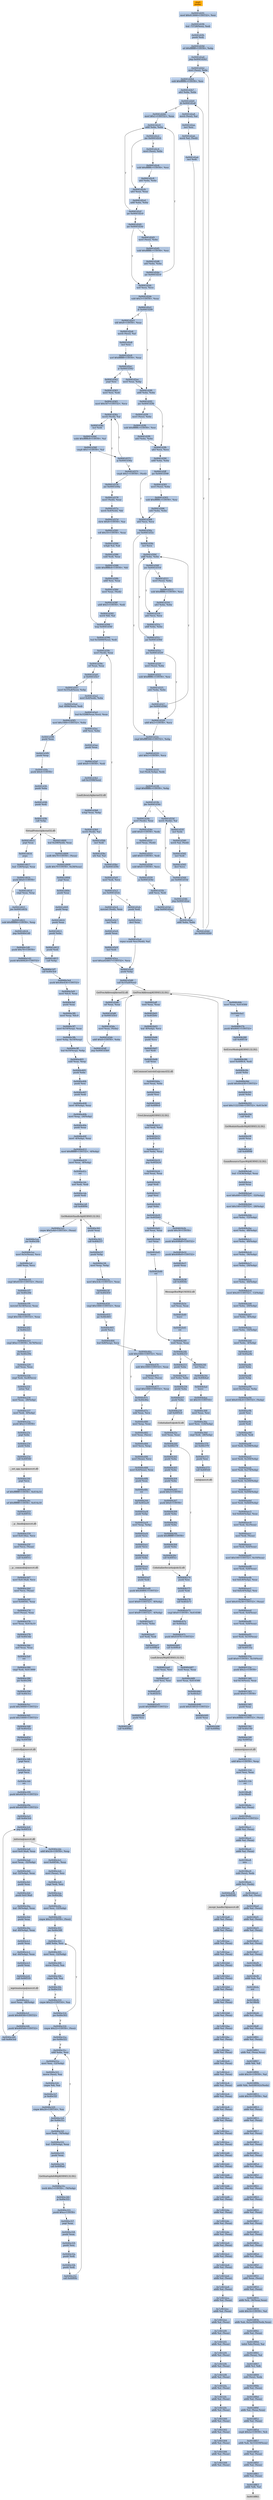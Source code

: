 digraph G {
node[shape=rectangle,style=filled,fillcolor=lightsteelblue,color=lightsteelblue]
bgcolor="transparent"
a0x0041d290pusha_[label="start\npusha ",fillcolor="orange",color="lightgrey"];
a0x0041d291movl_0x413000UINT32_esi[label="0x0041d291\nmovl $0x413000<UINT32>, %esi"];
a0x0041d296leal__73728esi__edi[label="0x0041d296\nleal -73728(%esi), %edi"];
a0x0041d29cpushl_edi[label="0x0041d29c\npushl %edi"];
a0x0041d29dorl_0xffffffffUINT8_ebp[label="0x0041d29d\norl $0xffffffff<UINT8>, %ebp"];
a0x0041d2a0jmp_0x0041d2b2[label="0x0041d2a0\njmp 0x0041d2b2"];
a0x0041d2b2movl_esi__ebx[label="0x0041d2b2\nmovl (%esi), %ebx"];
a0x0041d2b4subl_0xfffffffcUINT8_esi[label="0x0041d2b4\nsubl $0xfffffffc<UINT8>, %esi"];
a0x0041d2b7adcl_ebx_ebx[label="0x0041d2b7\nadcl %ebx, %ebx"];
a0x0041d2b9jb_0x0041d2a8[label="0x0041d2b9\njb 0x0041d2a8"];
a0x0041d2a8movb_esi__al[label="0x0041d2a8\nmovb (%esi), %al"];
a0x0041d2aaincl_esi[label="0x0041d2aa\nincl %esi"];
a0x0041d2abmovb_al_edi_[label="0x0041d2ab\nmovb %al, (%edi)"];
a0x0041d2adincl_edi[label="0x0041d2ad\nincl %edi"];
a0x0041d2aeaddl_ebx_ebx[label="0x0041d2ae\naddl %ebx, %ebx"];
a0x0041d2b0jne_0x0041d2b9[label="0x0041d2b0\njne 0x0041d2b9"];
a0x0041d2bbmovl_0x1UINT32_eax[label="0x0041d2bb\nmovl $0x1<UINT32>, %eax"];
a0x0041d2c0addl_ebx_ebx[label="0x0041d2c0\naddl %ebx, %ebx"];
a0x0041d2c2jne_0x0041d2cb[label="0x0041d2c2\njne 0x0041d2cb"];
a0x0041d2cbadcl_eax_eax[label="0x0041d2cb\nadcl %eax, %eax"];
a0x0041d2cdaddl_ebx_ebx[label="0x0041d2cd\naddl %ebx, %ebx"];
a0x0041d2cfjae_0x0041d2c0[label="0x0041d2cf\njae 0x0041d2c0"];
a0x0041d2d1jne_0x0041d2dc[label="0x0041d2d1\njne 0x0041d2dc"];
a0x0041d2dcxorl_ecx_ecx[label="0x0041d2dc\nxorl %ecx, %ecx"];
a0x0041d2desubl_0x3UINT8_eax[label="0x0041d2de\nsubl $0x3<UINT8>, %eax"];
a0x0041d2e1jb_0x0041d2f0[label="0x0041d2e1\njb 0x0041d2f0"];
a0x0041d2f0addl_ebx_ebx[label="0x0041d2f0\naddl %ebx, %ebx"];
a0x0041d2f2jne_0x0041d2fb[label="0x0041d2f2\njne 0x0041d2fb"];
a0x0041d2fbadcl_ecx_ecx[label="0x0041d2fb\nadcl %ecx, %ecx"];
a0x0041d2fdaddl_ebx_ebx[label="0x0041d2fd\naddl %ebx, %ebx"];
a0x0041d2ffjne_0x0041d308[label="0x0041d2ff\njne 0x0041d308"];
a0x0041d308adcl_ecx_ecx[label="0x0041d308\nadcl %ecx, %ecx"];
a0x0041d30ajne_0x0041d32c[label="0x0041d30a\njne 0x0041d32c"];
a0x0041d32ccmpl_0xfffff300UINT32_ebp[label="0x0041d32c\ncmpl $0xfffff300<UINT32>, %ebp"];
a0x0041d332adcl_0x1UINT8_ecx[label="0x0041d332\nadcl $0x1<UINT8>, %ecx"];
a0x0041d335leal_ediebp__edx[label="0x0041d335\nleal (%edi,%ebp), %edx"];
a0x0041d338cmpl_0xfffffffcUINT8_ebp[label="0x0041d338\ncmpl $0xfffffffc<UINT8>, %ebp"];
a0x0041d33bjbe_0x0041d34c[label="0x0041d33b\njbe 0x0041d34c"];
a0x0041d33dmovb_edx__al[label="0x0041d33d\nmovb (%edx), %al"];
a0x0041d33fincl_edx[label="0x0041d33f\nincl %edx"];
a0x0041d340movb_al_edi_[label="0x0041d340\nmovb %al, (%edi)"];
a0x0041d342incl_edi[label="0x0041d342\nincl %edi"];
a0x0041d343decl_ecx[label="0x0041d343\ndecl %ecx"];
a0x0041d344jne_0x0041d33d[label="0x0041d344\njne 0x0041d33d"];
a0x0041d346jmp_0x0041d2ae[label="0x0041d346\njmp 0x0041d2ae"];
a0x0041d2e3shll_0x8UINT8_eax[label="0x0041d2e3\nshll $0x8<UINT8>, %eax"];
a0x0041d2e6movb_esi__al[label="0x0041d2e6\nmovb (%esi), %al"];
a0x0041d2e8incl_esi[label="0x0041d2e8\nincl %esi"];
a0x0041d2e9xorl_0xffffffffUINT8_eax[label="0x0041d2e9\nxorl $0xffffffff<UINT8>, %eax"];
a0x0041d2ecje_0x0041d362[label="0x0041d2ec\nje 0x0041d362"];
a0x0041d2eemovl_eax_ebp[label="0x0041d2ee\nmovl %eax, %ebp"];
a0x0041d34cmovl_edx__eax[label="0x0041d34c\nmovl (%edx), %eax"];
a0x0041d34eaddl_0x4UINT8_edx[label="0x0041d34e\naddl $0x4<UINT8>, %edx"];
a0x0041d351movl_eax_edi_[label="0x0041d351\nmovl %eax, (%edi)"];
a0x0041d353addl_0x4UINT8_edi[label="0x0041d353\naddl $0x4<UINT8>, %edi"];
a0x0041d356subl_0x4UINT8_ecx[label="0x0041d356\nsubl $0x4<UINT8>, %ecx"];
a0x0041d359ja_0x0041d34c[label="0x0041d359\nja 0x0041d34c"];
a0x0041d35baddl_ecx_edi[label="0x0041d35b\naddl %ecx, %edi"];
a0x0041d35djmp_0x0041d2ae[label="0x0041d35d\njmp 0x0041d2ae"];
a0x0041d301movl_esi__ebx[label="0x0041d301\nmovl (%esi), %ebx"];
a0x0041d303subl_0xfffffffcUINT8_esi[label="0x0041d303\nsubl $0xfffffffc<UINT8>, %esi"];
a0x0041d306adcl_ebx_ebx[label="0x0041d306\nadcl %ebx, %ebx"];
a0x0041d2d3movl_esi__ebx[label="0x0041d2d3\nmovl (%esi), %ebx"];
a0x0041d2d5subl_0xfffffffcUINT8_esi[label="0x0041d2d5\nsubl $0xfffffffc<UINT8>, %esi"];
a0x0041d2d8adcl_ebx_ebx[label="0x0041d2d8\nadcl %ebx, %ebx"];
a0x0041d2dajae_0x0041d2c0[label="0x0041d2da\njae 0x0041d2c0"];
a0x0041d30cincl_ecx[label="0x0041d30c\nincl %ecx"];
a0x0041d30daddl_ebx_ebx[label="0x0041d30d\naddl %ebx, %ebx"];
a0x0041d30fjne_0x0041d318[label="0x0041d30f\njne 0x0041d318"];
a0x0041d318adcl_ecx_ecx[label="0x0041d318\nadcl %ecx, %ecx"];
a0x0041d31aaddl_ebx_ebx[label="0x0041d31a\naddl %ebx, %ebx"];
a0x0041d31cjae_0x0041d30d[label="0x0041d31c\njae 0x0041d30d"];
a0x0041d31ejne_0x0041d329[label="0x0041d31e\njne 0x0041d329"];
a0x0041d329addl_0x2UINT8_ecx[label="0x0041d329\naddl $0x2<UINT8>, %ecx"];
a0x0041d2c4movl_esi__ebx[label="0x0041d2c4\nmovl (%esi), %ebx"];
a0x0041d2c6subl_0xfffffffcUINT8_esi[label="0x0041d2c6\nsubl $0xfffffffc<UINT8>, %esi"];
a0x0041d2c9adcl_ebx_ebx[label="0x0041d2c9\nadcl %ebx, %ebx"];
a0x0041d2f4movl_esi__ebx[label="0x0041d2f4\nmovl (%esi), %ebx"];
a0x0041d2f6subl_0xfffffffcUINT8_esi[label="0x0041d2f6\nsubl $0xfffffffc<UINT8>, %esi"];
a0x0041d2f9adcl_ebx_ebx[label="0x0041d2f9\nadcl %ebx, %ebx"];
a0x0041d311movl_esi__ebx[label="0x0041d311\nmovl (%esi), %ebx"];
a0x0041d313subl_0xfffffffcUINT8_esi[label="0x0041d313\nsubl $0xfffffffc<UINT8>, %esi"];
a0x0041d316adcl_ebx_ebx[label="0x0041d316\nadcl %ebx, %ebx"];
a0x0041d320movl_esi__ebx[label="0x0041d320\nmovl (%esi), %ebx"];
a0x0041d322subl_0xfffffffcUINT8_esi[label="0x0041d322\nsubl $0xfffffffc<UINT8>, %esi"];
a0x0041d325adcl_ebx_ebx[label="0x0041d325\nadcl %ebx, %ebx"];
a0x0041d327jae_0x0041d30d[label="0x0041d327\njae 0x0041d30d"];
a0x0041d362popl_esi[label="0x0041d362\npopl %esi"];
a0x0041d363movl_esi_edi[label="0x0041d363\nmovl %esi, %edi"];
a0x0041d365movl_0x547UINT32_ecx[label="0x0041d365\nmovl $0x547<UINT32>, %ecx"];
a0x0041d36amovb_edi__al[label="0x0041d36a\nmovb (%edi), %al"];
a0x0041d36cincl_edi[label="0x0041d36c\nincl %edi"];
a0x0041d36dsubb_0xffffffe8UINT8_al[label="0x0041d36d\nsubb $0xffffffe8<UINT8>, %al"];
a0x0041d36fcmpb_0x1UINT8_al[label="0x0041d36f\ncmpb $0x1<UINT8>, %al"];
a0x0041d371ja_0x0041d36a[label="0x0041d371\nja 0x0041d36a"];
a0x0041d373cmpb_0x1UINT8_edi_[label="0x0041d373\ncmpb $0x1<UINT8>, (%edi)"];
a0x0041d376jne_0x0041d36a[label="0x0041d376\njne 0x0041d36a"];
a0x0041d378movl_edi__eax[label="0x0041d378\nmovl (%edi), %eax"];
a0x0041d37amovb_0x4edi__bl[label="0x0041d37a\nmovb 0x4(%edi), %bl"];
a0x0041d37dshrw_0x8UINT8_ax[label="0x0041d37d\nshrw $0x8<UINT8>, %ax"];
a0x0041d381roll_0x10UINT8_eax[label="0x0041d381\nroll $0x10<UINT8>, %eax"];
a0x0041d384xchgb_al_ah[label="0x0041d384\nxchgb %al, %ah"];
a0x0041d386subl_edi_eax[label="0x0041d386\nsubl %edi, %eax"];
a0x0041d388subb_0xffffffe8UINT8_bl[label="0x0041d388\nsubb $0xffffffe8<UINT8>, %bl"];
a0x0041d38baddl_esi_eax[label="0x0041d38b\naddl %esi, %eax"];
a0x0041d38dmovl_eax_edi_[label="0x0041d38d\nmovl %eax, (%edi)"];
a0x0041d38faddl_0x5UINT8_edi[label="0x0041d38f\naddl $0x5<UINT8>, %edi"];
a0x0041d392movb_bl_al[label="0x0041d392\nmovb %bl, %al"];
a0x0041d394loop_0x0041d36f[label="0x0041d394\nloop 0x0041d36f"];
a0x0041d396leal_0x1b000esi__edi[label="0x0041d396\nleal 0x1b000(%esi), %edi"];
a0x0041d39cmovl_edi__eax[label="0x0041d39c\nmovl (%edi), %eax"];
a0x0041d39eorl_eax_eax[label="0x0041d39e\norl %eax, %eax"];
a0x0041d3a0je_0x0041d3e7[label="0x0041d3a0\nje 0x0041d3e7"];
a0x0041d3a2movl_0x4edi__ebx[label="0x0041d3a2\nmovl 0x4(%edi), %ebx"];
a0x0041d3a5leal_0x1f288eaxesi__eax[label="0x0041d3a5\nleal 0x1f288(%eax,%esi), %eax"];
a0x0041d3acaddl_esi_ebx[label="0x0041d3ac\naddl %esi, %ebx"];
a0x0041d3aepushl_eax[label="0x0041d3ae\npushl %eax"];
a0x0041d3afaddl_0x8UINT8_edi[label="0x0041d3af\naddl $0x8<UINT8>, %edi"];
a0x0041d3b2call_0x1f398esi_[label="0x0041d3b2\ncall 0x1f398(%esi)"];
LoadLibraryA_kernel32_dll[label="LoadLibraryA@kernel32.dll",fillcolor="lightgrey",color="lightgrey"];
a0x0041d3b8xchgl_eax_ebp[label="0x0041d3b8\nxchgl %eax, %ebp"];
a0x0041d3b9movb_edi__al[label="0x0041d3b9\nmovb (%edi), %al"];
a0x0041d3bbincl_edi[label="0x0041d3bb\nincl %edi"];
a0x0041d3bcorb_al_al[label="0x0041d3bc\norb %al, %al"];
a0x0041d3beje_0x0041d39c[label="0x0041d3be\nje 0x0041d39c"];
a0x0041d3c0movl_edi_ecx[label="0x0041d3c0\nmovl %edi, %ecx"];
a0x0041d3c2jns_0x0041d3cb[label="0x0041d3c2\njns 0x0041d3cb"];
a0x0041d3cbpushl_edi[label="0x0041d3cb\npushl %edi"];
a0x0041d3ccdecl_eax[label="0x0041d3cc\ndecl %eax"];
a0x0041d3cdrepnz_scasb_es_edi__al[label="0x0041d3cd\nrepnz scasb %es:(%edi), %al"];
a0x0041d3cfpushl_ebp[label="0x0041d3cf\npushl %ebp"];
a0x0041d3d0call_0x1f3a0esi_[label="0x0041d3d0\ncall 0x1f3a0(%esi)"];
GetProcAddress_kernel32_dll[label="GetProcAddress@kernel32.dll",fillcolor="lightgrey",color="lightgrey"];
a0x0041d3d6orl_eax_eax[label="0x0041d3d6\norl %eax, %eax"];
a0x0041d3d8je_0x0041d3e1[label="0x0041d3d8\nje 0x0041d3e1"];
a0x0041d3damovl_eax_ebx_[label="0x0041d3da\nmovl %eax, (%ebx)"];
a0x0041d3dcaddl_0x4UINT8_ebx[label="0x0041d3dc\naddl $0x4<UINT8>, %ebx"];
a0x0041d3dfjmp_0x0041d3b9[label="0x0041d3df\njmp 0x0041d3b9"];
GetProcAddress_KERNEL32_DLL[label="GetProcAddress@KERNEL32.DLL",fillcolor="lightgrey",color="lightgrey"];
a0x0041d3c4movzwl_edi__eax[label="0x0041d3c4\nmovzwl (%edi), %eax"];
a0x0041d3c7incl_edi[label="0x0041d3c7\nincl %edi"];
a0x0041d3c8pushl_eax[label="0x0041d3c8\npushl %eax"];
a0x0041d3c9incl_edi[label="0x0041d3c9\nincl %edi"];
a0x0041d3camovl_0xaef24857UINT32_ecx[label="0x0041d3ca\nmovl $0xaef24857<UINT32>, %ecx"];
a0x0041d3e7movl_0x1f3a4esi__ebp[label="0x0041d3e7\nmovl 0x1f3a4(%esi), %ebp"];
a0x0041d3edleal__4096esi__edi[label="0x0041d3ed\nleal -4096(%esi), %edi"];
a0x0041d3f3movl_0x1000UINT32_ebx[label="0x0041d3f3\nmovl $0x1000<UINT32>, %ebx"];
a0x0041d3f8pushl_eax[label="0x0041d3f8\npushl %eax"];
a0x0041d3f9pushl_esp[label="0x0041d3f9\npushl %esp"];
a0x0041d3fapushl_0x4UINT8[label="0x0041d3fa\npushl $0x4<UINT8>"];
a0x0041d3fcpushl_ebx[label="0x0041d3fc\npushl %ebx"];
a0x0041d3fdpushl_edi[label="0x0041d3fd\npushl %edi"];
a0x0041d3fecall_ebp[label="0x0041d3fe\ncall %ebp"];
VirtualProtect_kernel32_dll[label="VirtualProtect@kernel32.dll",fillcolor="lightgrey",color="lightgrey"];
a0x0041d400leal_0x20fedi__eax[label="0x0041d400\nleal 0x20f(%edi), %eax"];
a0x0041d406andb_0x7fUINT8_eax_[label="0x0041d406\nandb $0x7f<UINT8>, (%eax)"];
a0x0041d409andb_0x7fUINT8_0x28eax_[label="0x0041d409\nandb $0x7f<UINT8>, 0x28(%eax)"];
a0x0041d40dpopl_eax[label="0x0041d40d\npopl %eax"];
a0x0041d40epushl_eax[label="0x0041d40e\npushl %eax"];
a0x0041d40fpushl_esp[label="0x0041d40f\npushl %esp"];
a0x0041d410pushl_eax[label="0x0041d410\npushl %eax"];
a0x0041d411pushl_ebx[label="0x0041d411\npushl %ebx"];
a0x0041d412pushl_edi[label="0x0041d412\npushl %edi"];
a0x0041d413call_ebp[label="0x0041d413\ncall %ebp"];
a0x0041d415popl_eax[label="0x0041d415\npopl %eax"];
a0x0041d416popa_[label="0x0041d416\npopa "];
a0x0041d417leal__128esp__eax[label="0x0041d417\nleal -128(%esp), %eax"];
a0x0041d41bpushl_0x0UINT8[label="0x0041d41b\npushl $0x0<UINT8>"];
a0x0041d41dcmpl_eax_esp[label="0x0041d41d\ncmpl %eax, %esp"];
a0x0041d41fjne_0x0041d41b[label="0x0041d41f\njne 0x0041d41b"];
a0x0041d421subl_0xffffff80UINT8_esp[label="0x0041d421\nsubl $0xffffff80<UINT8>, %esp"];
a0x0041d424jmp_0x0040e1d0[label="0x0041d424\njmp 0x0040e1d0"];
a0x0040e1d0pushl_0x70UINT8[label="0x0040e1d0\npushl $0x70<UINT8>"];
a0x0040e1d2pushl_0x40f420UINT32[label="0x0040e1d2\npushl $0x40f420<UINT32>"];
a0x0040e1d7call_0x40e3e4[label="0x0040e1d7\ncall 0x40e3e4"];
a0x0040e3e4pushl_0x40e434UINT32[label="0x0040e3e4\npushl $0x40e434<UINT32>"];
a0x0040e3e9movl_fs_0_eax[label="0x0040e3e9\nmovl %fs:0, %eax"];
a0x0040e3efpushl_eax[label="0x0040e3ef\npushl %eax"];
a0x0040e3f0movl_esp_fs_0[label="0x0040e3f0\nmovl %esp, %fs:0"];
a0x0040e3f7movl_0x10esp__eax[label="0x0040e3f7\nmovl 0x10(%esp), %eax"];
a0x0040e3fbmovl_ebp_0x10esp_[label="0x0040e3fb\nmovl %ebp, 0x10(%esp)"];
a0x0040e3ffleal_0x10esp__ebp[label="0x0040e3ff\nleal 0x10(%esp), %ebp"];
a0x0040e403subl_eax_esp[label="0x0040e403\nsubl %eax, %esp"];
a0x0040e405pushl_ebx[label="0x0040e405\npushl %ebx"];
a0x0040e406pushl_esi[label="0x0040e406\npushl %esi"];
a0x0040e407pushl_edi[label="0x0040e407\npushl %edi"];
a0x0040e408movl__8ebp__eax[label="0x0040e408\nmovl -8(%ebp), %eax"];
a0x0040e40bmovl_esp__24ebp_[label="0x0040e40b\nmovl %esp, -24(%ebp)"];
a0x0040e40epushl_eax[label="0x0040e40e\npushl %eax"];
a0x0040e40fmovl__4ebp__eax[label="0x0040e40f\nmovl -4(%ebp), %eax"];
a0x0040e412movl_0xffffffffUINT32__4ebp_[label="0x0040e412\nmovl $0xffffffff<UINT32>, -4(%ebp)"];
a0x0040e419movl_eax__8ebp_[label="0x0040e419\nmovl %eax, -8(%ebp)"];
a0x0040e41cret[label="0x0040e41c\nret"];
a0x0040e1dcxorl_edi_edi[label="0x0040e1dc\nxorl %edi, %edi"];
a0x0040e1depushl_edi[label="0x0040e1de\npushl %edi"];
a0x0040e1dfcall_0x40f09c[label="0x0040e1df\ncall 0x40f09c"];
GetModuleHandleA_KERNEL32_DLL[label="GetModuleHandleA@KERNEL32.DLL",fillcolor="lightgrey",color="lightgrey"];
a0x0040e1e5cmpw_0x5a4dUINT16_eax_[label="0x0040e1e5\ncmpw $0x5a4d<UINT16>, (%eax)"];
a0x0040e1eajne_0x40e20b[label="0x0040e1ea\njne 0x40e20b"];
a0x0040e1ecmovl_0x3ceax__ecx[label="0x0040e1ec\nmovl 0x3c(%eax), %ecx"];
a0x0040e1efaddl_eax_ecx[label="0x0040e1ef\naddl %eax, %ecx"];
a0x0040e1f1cmpl_0x4550UINT32_ecx_[label="0x0040e1f1\ncmpl $0x4550<UINT32>, (%ecx)"];
a0x0040e1f7jne_0x40e20b[label="0x0040e1f7\njne 0x40e20b"];
a0x0040e1f9movzwl_0x18ecx__eax[label="0x0040e1f9\nmovzwl 0x18(%ecx), %eax"];
a0x0040e1fdcmpl_0x10bUINT32_eax[label="0x0040e1fd\ncmpl $0x10b<UINT32>, %eax"];
a0x0040e202je_0x40e223[label="0x0040e202\nje 0x40e223"];
a0x0040e223cmpl_0xeUINT8_0x74ecx_[label="0x0040e223\ncmpl $0xe<UINT8>, 0x74(%ecx)"];
a0x0040e227jbe_0x40e20b[label="0x0040e227\njbe 0x40e20b"];
a0x0040e229xorl_eax_eax[label="0x0040e229\nxorl %eax, %eax"];
a0x0040e22bcmpl_edi_0xe8ecx_[label="0x0040e22b\ncmpl %edi, 0xe8(%ecx)"];
a0x0040e231setne_al[label="0x0040e231\nsetne %al"];
a0x0040e234movl_eax__28ebp_[label="0x0040e234\nmovl %eax, -28(%ebp)"];
a0x0040e237movl_edi__4ebp_[label="0x0040e237\nmovl %edi, -4(%ebp)"];
a0x0040e23apushl_0x2UINT8[label="0x0040e23a\npushl $0x2<UINT8>"];
a0x0040e23cpopl_ebx[label="0x0040e23c\npopl %ebx"];
a0x0040e23dpushl_ebx[label="0x0040e23d\npushl %ebx"];
a0x0040e23ecall_0x40f340[label="0x0040e23e\ncall 0x40f340"];
a__set_app_type_msvcrt_dll[label="__set_app_type@msvcrt.dll",fillcolor="lightgrey",color="lightgrey"];
a0x0040e244popl_ecx[label="0x0040e244\npopl %ecx"];
a0x0040e245orl_0xffffffffUINT8_0x414a14[label="0x0040e245\norl $0xffffffff<UINT8>, 0x414a14"];
a0x0040e24corl_0xffffffffUINT8_0x414a18[label="0x0040e24c\norl $0xffffffff<UINT8>, 0x414a18"];
a0x0040e253call_0x40f33c[label="0x0040e253\ncall 0x40f33c"];
a__p__fmode_msvcrt_dll[label="__p__fmode@msvcrt.dll",fillcolor="lightgrey",color="lightgrey"];
a0x0040e259movl_0x4136ac_ecx[label="0x0040e259\nmovl 0x4136ac, %ecx"];
a0x0040e25fmovl_ecx_eax_[label="0x0040e25f\nmovl %ecx, (%eax)"];
a0x0040e261call_0x40f31c[label="0x0040e261\ncall 0x40f31c"];
a__p__commode_msvcrt_dll[label="__p__commode@msvcrt.dll",fillcolor="lightgrey",color="lightgrey"];
a0x0040e267movl_0x4136a8_ecx[label="0x0040e267\nmovl 0x4136a8, %ecx"];
a0x0040e26dmovl_ecx_eax_[label="0x0040e26d\nmovl %ecx, (%eax)"];
a0x0040e26fmovl_0x40f30c_eax[label="0x0040e26f\nmovl 0x40f30c, %eax"];
a0x0040e274movl_eax__eax[label="0x0040e274\nmovl (%eax), %eax"];
a0x0040e276movl_eax_0x414a10[label="0x0040e276\nmovl %eax, 0x414a10"];
a0x0040e27bcall_0x40e3de[label="0x0040e27b\ncall 0x40e3de"];
a0x0040e3dexorl_eax_eax[label="0x0040e3de\nxorl %eax, %eax"];
a0x0040e3e0ret[label="0x0040e3e0\nret"];
a0x0040e280cmpl_edi_0x413000[label="0x0040e280\ncmpl %edi, 0x413000"];
a0x0040e286jne_0x40e294[label="0x0040e286\njne 0x40e294"];
a0x0040e294call_0x40e3cc[label="0x0040e294\ncall 0x40e3cc"];
a0x0040e3ccpushl_0x30000UINT32[label="0x0040e3cc\npushl $0x30000<UINT32>"];
a0x0040e3d1pushl_0x10000UINT32[label="0x0040e3d1\npushl $0x10000<UINT32>"];
a0x0040e3d6call_0x40e42e[label="0x0040e3d6\ncall 0x40e42e"];
a0x0040e42ejmp_0x40f344[label="0x0040e42e\njmp 0x40f344"];
a_controlfp_msvcrt_dll[label="_controlfp@msvcrt.dll",fillcolor="lightgrey",color="lightgrey"];
a0x0040e3dbpopl_ecx[label="0x0040e3db\npopl %ecx"];
a0x0040e3dcpopl_ecx[label="0x0040e3dc\npopl %ecx"];
a0x0040e3ddret[label="0x0040e3dd\nret"];
a0x0040e299pushl_0x40f3fcUINT32[label="0x0040e299\npushl $0x40f3fc<UINT32>"];
a0x0040e29epushl_0x40f3f8UINT32[label="0x0040e29e\npushl $0x40f3f8<UINT32>"];
a0x0040e2a3call_0x40e3c6[label="0x0040e2a3\ncall 0x40e3c6"];
a0x0040e3c6jmp_0x40f314[label="0x0040e3c6\njmp 0x40f314"];
a_initterm_msvcrt_dll[label="_initterm@msvcrt.dll",fillcolor="lightgrey",color="lightgrey"];
a0x0040e2a8movl_0x4136a4_eax[label="0x0040e2a8\nmovl 0x4136a4, %eax"];
a0x0040e2admovl_eax__32ebp_[label="0x0040e2ad\nmovl %eax, -32(%ebp)"];
a0x0040e2b0leal__32ebp__eax[label="0x0040e2b0\nleal -32(%ebp), %eax"];
a0x0040e2b3pushl_eax[label="0x0040e2b3\npushl %eax"];
a0x0040e2b4pushl_0x4136a0[label="0x0040e2b4\npushl 0x4136a0"];
a0x0040e2baleal__36ebp__eax[label="0x0040e2ba\nleal -36(%ebp), %eax"];
a0x0040e2bdpushl_eax[label="0x0040e2bd\npushl %eax"];
a0x0040e2beleal__40ebp__eax[label="0x0040e2be\nleal -40(%ebp), %eax"];
a0x0040e2c1pushl_eax[label="0x0040e2c1\npushl %eax"];
a0x0040e2c2leal__44ebp__eax[label="0x0040e2c2\nleal -44(%ebp), %eax"];
a0x0040e2c5pushl_eax[label="0x0040e2c5\npushl %eax"];
a0x0040e2c6call_0x40f318[label="0x0040e2c6\ncall 0x40f318"];
a__wgetmainargs_msvcrt_dll[label="__wgetmainargs@msvcrt.dll",fillcolor="lightgrey",color="lightgrey"];
a0x0040e2ccmovl_eax__48ebp_[label="0x0040e2cc\nmovl %eax, -48(%ebp)"];
a0x0040e2cfpushl_0x40f3f4UINT32[label="0x0040e2cf\npushl $0x40f3f4<UINT32>"];
a0x0040e2d4pushl_0x40f3d4UINT32[label="0x0040e2d4\npushl $0x40f3d4<UINT32>"];
a0x0040e2d9call_0x40e3c6[label="0x0040e2d9\ncall 0x40e3c6"];
a0x0040e2deaddl_0x24UINT8_esp[label="0x0040e2de\naddl $0x24<UINT8>, %esp"];
a0x0040e2e1movl_0x40f34c_eax[label="0x0040e2e1\nmovl 0x40f34c, %eax"];
a0x0040e2e6movl_eax__esi[label="0x0040e2e6\nmovl (%eax), %esi"];
a0x0040e2e8cmpl_edi_esi[label="0x0040e2e8\ncmpl %edi, %esi"];
a0x0040e2eajne_0x40e2fa[label="0x0040e2ea\njne 0x40e2fa"];
a0x0040e2famovl_esi__52ebp_[label="0x0040e2fa\nmovl %esi, -52(%ebp)"];
a0x0040e2fdcmpw_0x22UINT8_esi_[label="0x0040e2fd\ncmpw $0x22<UINT8>, (%esi)"];
a0x0040e301jne_0x40e348[label="0x0040e301\njne 0x40e348"];
a0x0040e303addl_ebx_esi[label="0x0040e303\naddl %ebx, %esi"];
a0x0040e305movl_esi__52ebp_[label="0x0040e305\nmovl %esi, -52(%ebp)"];
a0x0040e308movw_esi__ax[label="0x0040e308\nmovw (%esi), %ax"];
a0x0040e30bcmpw_di_ax[label="0x0040e30b\ncmpw %di, %ax"];
a0x0040e30eje_0x40e316[label="0x0040e30e\nje 0x40e316"];
a0x0040e310cmpw_0x22UINT16_ax[label="0x0040e310\ncmpw $0x22<UINT16>, %ax"];
a0x0040e314jne_0x40e303[label="0x0040e314\njne 0x40e303"];
a0x0040e316cmpw_0x22UINT8_esi_[label="0x0040e316\ncmpw $0x22<UINT8>, (%esi)"];
a0x0040e31ajne_0x40e321[label="0x0040e31a\njne 0x40e321"];
a0x0040e31caddl_ebx_esi[label="0x0040e31c\naddl %ebx, %esi"];
a0x0040e31emovl_esi__52ebp_[label="0x0040e31e\nmovl %esi, -52(%ebp)"];
a0x0040e321movw_esi__ax[label="0x0040e321\nmovw (%esi), %ax"];
a0x0040e324cmpw_di_ax[label="0x0040e324\ncmpw %di, %ax"];
a0x0040e327je_0x40e32f[label="0x0040e327\nje 0x40e32f"];
a0x0040e329cmpw_0x20UINT16_ax[label="0x0040e329\ncmpw $0x20<UINT16>, %ax"];
a0x0040e32djbe_0x40e31c[label="0x0040e32d\njbe 0x40e31c"];
a0x0040e32fmovl_edi__76ebp_[label="0x0040e32f\nmovl %edi, -76(%ebp)"];
a0x0040e332leal__120ebp__eax[label="0x0040e332\nleal -120(%ebp), %eax"];
a0x0040e335pushl_eax[label="0x0040e335\npushl %eax"];
a0x0040e336call_0x40f0a0[label="0x0040e336\ncall 0x40f0a0"];
GetStartupInfoW_KERNEL32_DLL[label="GetStartupInfoW@KERNEL32.DLL",fillcolor="lightgrey",color="lightgrey"];
a0x0040e33ctestb_0x1UINT8__76ebp_[label="0x0040e33c\ntestb $0x1<UINT8>, -76(%ebp)"];
a0x0040e340je_0x40e355[label="0x0040e340\nje 0x40e355"];
a0x0040e355pushl_0xaUINT8[label="0x0040e355\npushl $0xa<UINT8>"];
a0x0040e357popl_eax[label="0x0040e357\npopl %eax"];
a0x0040e358pushl_eax[label="0x0040e358\npushl %eax"];
a0x0040e359pushl_esi[label="0x0040e359\npushl %esi"];
a0x0040e35apushl_edi[label="0x0040e35a\npushl %edi"];
a0x0040e35bpushl_edi[label="0x0040e35b\npushl %edi"];
a0x0040e35ccall_0x40f09c[label="0x0040e35c\ncall 0x40f09c"];
a0x0040e362pushl_eax[label="0x0040e362\npushl %eax"];
a0x0040e363call_0x40b237[label="0x0040e363\ncall 0x40b237"];
a0x0040b237pushl_ebp[label="0x0040b237\npushl %ebp"];
a0x0040b238movl_esp_ebp[label="0x0040b238\nmovl %esp, %ebp"];
a0x0040b23amovl_0x3c4cUINT32_eax[label="0x0040b23a\nmovl $0x3c4c<UINT32>, %eax"];
a0x0040b23fcall_0x40e450[label="0x0040b23f\ncall 0x40e450"];
a0x0040e450cmpl_0x1000UINT32_eax[label="0x0040e450\ncmpl $0x1000<UINT32>, %eax"];
a0x0040e455jae_0x40e465[label="0x0040e455\njae 0x40e465"];
a0x0040e465pushl_ecx[label="0x0040e465\npushl %ecx"];
a0x0040e466leal_0x8esp__ecx[label="0x0040e466\nleal 0x8(%esp), %ecx"];
a0x0040e46asubl_0x1000UINT32_ecx[label="0x0040e46a\nsubl $0x1000<UINT32>, %ecx"];
a0x0040e470subl_0x1000UINT32_eax[label="0x0040e470\nsubl $0x1000<UINT32>, %eax"];
a0x0040e475testl_eax_ecx_[label="0x0040e475\ntestl %eax, (%ecx)"];
a0x0040e477cmpl_0x1000UINT32_eax[label="0x0040e477\ncmpl $0x1000<UINT32>, %eax"];
a0x0040e47cjae_0x40e46a[label="0x0040e47c\njae 0x40e46a"];
a0x0040e47esubl_eax_ecx[label="0x0040e47e\nsubl %eax, %ecx"];
a0x0040e480movl_esp_eax[label="0x0040e480\nmovl %esp, %eax"];
a0x0040e482testl_eax_ecx_[label="0x0040e482\ntestl %eax, (%ecx)"];
a0x0040e484movl_ecx_esp[label="0x0040e484\nmovl %ecx, %esp"];
a0x0040e486movl_eax__ecx[label="0x0040e486\nmovl (%eax), %ecx"];
a0x0040e488movl_0x4eax__eax[label="0x0040e488\nmovl 0x4(%eax), %eax"];
a0x0040e48bpushl_eax[label="0x0040e48b\npushl %eax"];
a0x0040e48cret[label="0x0040e48c\nret"];
a0x0040b244call_0x402ac8[label="0x0040b244\ncall 0x402ac8"];
a0x00402ac8pushl_ebp[label="0x00402ac8\npushl %ebp"];
a0x00402ac9movl_esp_ebp[label="0x00402ac9\nmovl %esp, %ebp"];
a0x00402acbpushl_ecx[label="0x00402acb\npushl %ecx"];
a0x00402accpushl_ecx[label="0x00402acc\npushl %ecx"];
a0x00402acdpushl_ebx[label="0x00402acd\npushl %ebx"];
a0x00402acepushl_esi[label="0x00402ace\npushl %esi"];
a0x00402acfpushl_edi[label="0x00402acf\npushl %edi"];
a0x00402ad0pushl_0x40f89cUINT32[label="0x00402ad0\npushl $0x40f89c<UINT32>"];
a0x00402ad5movl_0x8UINT32__8ebp_[label="0x00402ad5\nmovl $0x8<UINT32>, -8(%ebp)"];
a0x00402adcmovl_0xffUINT32__4ebp_[label="0x00402adc\nmovl $0xff<UINT32>, -4(%ebp)"];
a0x00402ae3xorl_ebx_ebx[label="0x00402ae3\nxorl %ebx, %ebx"];
a0x00402ae5xorl_edi_edi[label="0x00402ae5\nxorl %edi, %edi"];
a0x00402ae7call_0x40f0c8[label="0x00402ae7\ncall 0x40f0c8"];
LoadLibraryW_KERNEL32_DLL[label="LoadLibraryW@KERNEL32.DLL",fillcolor="lightgrey",color="lightgrey"];
a0x00402aedmovl_eax_esi[label="0x00402aed\nmovl %eax, %esi"];
a0x00402aeftestl_esi_esi[label="0x00402aef\ntestl %esi, %esi"];
a0x00402af1je_0x402b1b[label="0x00402af1\nje 0x402b1b"];
a0x00402af3pushl_0x40f8b8UINT32[label="0x00402af3\npushl $0x40f8b8<UINT32>"];
a0x00402af8pushl_esi[label="0x00402af8\npushl %esi"];
a0x00402af9call_0x40f0bc[label="0x00402af9\ncall 0x40f0bc"];
a0x00402afftestl_eax_eax[label="0x00402aff\ntestl %eax, %eax"];
a0x00402b01je_0x402b0c[label="0x00402b01\nje 0x402b0c"];
a0x00402b03leal__8ebp__ecx[label="0x00402b03\nleal -8(%ebp), %ecx"];
a0x00402b06pushl_ecx[label="0x00402b06\npushl %ecx"];
a0x00402b07incl_edi[label="0x00402b07\nincl %edi"];
a0x00402b08call_eax[label="0x00402b08\ncall %eax"];
InitCommonControlsEx_comctl32_dll[label="InitCommonControlsEx@comctl32.dll",fillcolor="lightgrey",color="lightgrey"];
a0x00402b0amovl_eax_ebx[label="0x00402b0a\nmovl %eax, %ebx"];
a0x00402b0cpushl_esi[label="0x00402b0c\npushl %esi"];
a0x00402b0dcall_0x40f0c0[label="0x00402b0d\ncall 0x40f0c0"];
FreeLibrary_KERNEL32_DLL[label="FreeLibrary@KERNEL32.DLL",fillcolor="lightgrey",color="lightgrey"];
a0x00402b13testl_edi_edi[label="0x00402b13\ntestl %edi, %edi"];
a0x00402b15je_0x402b1b[label="0x00402b15\nje 0x402b1b"];
a0x00402b17movl_ebx_eax[label="0x00402b17\nmovl %ebx, %eax"];
a0x00402b19jmp_0x402b24[label="0x00402b19\njmp 0x402b24"];
a0x00402b24testl_eax_eax[label="0x00402b24\ntestl %eax, %eax"];
a0x00402b26popl_edi[label="0x00402b26\npopl %edi"];
a0x00402b27popl_esi[label="0x00402b27\npopl %esi"];
a0x00402b28popl_ebx[label="0x00402b28\npopl %ebx"];
a0x00402b29jne_0x402b42[label="0x00402b29\njne 0x402b42"];
a0x00402b2bpushl_0x30UINT8[label="0x00402b2b\npushl $0x30<UINT8>"];
a0x00402b42xorl_eax_eax[label="0x00402b42\nxorl %eax, %eax"];
a0x00402b44incl_eax[label="0x00402b44\nincl %eax"];
a0x00402b45leave_[label="0x00402b45\nleave "];
a0x00402b46ret[label="0x00402b46\nret"];
a0x0040b249testl_eax_eax[label="0x0040b249\ntestl %eax, %eax"];
a0x0040b24bjne_0x40b253[label="0x0040b24b\njne 0x40b253"];
a0x0040b253pushl_ebx[label="0x0040b253\npushl %ebx"];
a0x0040b254xorl_ebx_ebx[label="0x0040b254\nxorl %ebx, %ebx"];
a0x0040b256pushl_ebx[label="0x0040b256\npushl %ebx"];
a0x0040b257pushl_ebx[label="0x0040b257\npushl %ebx"];
a0x0040b258call_0x40f3c0[label="0x0040b258\ncall 0x40f3c0"];
CoInitializeEx_ole32_dll[label="CoInitializeEx@ole32.dll",fillcolor="lightgrey",color="lightgrey"];
a0x0040b25etestl_eax_eax[label="0x0040b25e\ntestl %eax, %eax"];
a0x0040b260jne_0x40b274[label="0x0040b260\njne 0x40b274"];
a0x0040b262pushl_ebx[label="0x0040b262\npushl %ebx"];
a0x0040b274pushl_esi[label="0x0040b274\npushl %esi"];
a0x0040b275pushl_edi[label="0x0040b275\npushl %edi"];
a0x0040b276call_0x40cb73[label="0x0040b276\ncall 0x40cb73"];
a0x0040cb73cmpl_0x0UINT8_0x414588[label="0x0040cb73\ncmpl $0x0<UINT8>, 0x414588"];
a0x0040cb7ajne_0x40cba1[label="0x0040cb7a\njne 0x40cba1"];
a0x0040cb7cpushl_0x4107fcUINT32[label="0x0040cb7c\npushl $0x4107fc<UINT32>"];
a0x0040cb81call_0x40f0c8[label="0x0040cb81\ncall 0x40f0c8"];
a0x0040cb87testl_eax_eax[label="0x0040cb87\ntestl %eax, %eax"];
a0x0040cb89movl_eax_0x414588[label="0x0040cb89\nmovl %eax, 0x414588"];
a0x0040cb8eje_0x40cba1[label="0x0040cb8e\nje 0x40cba1"];
a0x0040cb90pushl_0x410814UINT32[label="0x0040cb90\npushl $0x410814<UINT32>"];
a0x0040cb95pushl_eax[label="0x0040cb95\npushl %eax"];
a0x0040cb96call_0x40f0bc[label="0x0040cb96\ncall 0x40f0bc"];
a0x0040cb9cmovl_eax_0x414584[label="0x0040cb9c\nmovl %eax, 0x414584"];
a0x0040cba1ret[label="0x0040cba1\nret"];
a0x0040b27bpushl_0x8001UINT32[label="0x0040b27b\npushl $0x8001<UINT32>"];
a0x0040b280call_0x40f154[label="0x0040b280\ncall 0x40f154"];
SetErrorMode_KERNEL32_DLL[label="SetErrorMode@KERNEL32.DLL",fillcolor="lightgrey",color="lightgrey"];
a0x0040b286movl_0x40f0c4_edi[label="0x0040b286\nmovl 0x40f0c4, %edi"];
a0x0040b28cpushl_ebx[label="0x0040b28c\npushl %ebx"];
a0x0040b28dpushl_0x40cb58UINT32[label="0x0040b28d\npushl $0x40cb58<UINT32>"];
a0x0040b292pushl_ebx[label="0x0040b292\npushl %ebx"];
a0x0040b293movl_0x11223344UINT32_0x413e30[label="0x0040b293\nmovl $0x11223344<UINT32>, 0x413e30"];
a0x0040b29dcall_edi[label="0x0040b29d\ncall %edi"];
GetModuleHandleW_KERNEL32_DLL[label="GetModuleHandleW@KERNEL32.DLL",fillcolor="lightgrey",color="lightgrey"];
a0x0040b29fpushl_eax[label="0x0040b29f\npushl %eax"];
a0x0040b2a0call_0x40f098[label="0x0040b2a0\ncall 0x40f098"];
EnumResourceTypesW_KERNEL32_DLL[label="EnumResourceTypesW@KERNEL32.DLL",fillcolor="lightgrey",color="lightgrey"];
a0x0040b2a6leal__15436ebp__eax[label="0x0040b2a6\nleal -15436(%ebp), %eax"];
a0x0040b2acpushl_eax[label="0x0040b2ac\npushl %eax"];
a0x0040b2admovl_0x400UINT32__32ebp_[label="0x0040b2ad\nmovl $0x400<UINT32>, -32(%ebp)"];
a0x0040b2b4movl_0x100UINT32__28ebp_[label="0x0040b2b4\nmovl $0x100<UINT32>, -28(%ebp)"];
a0x0040b2bbmovl_ebx__52ebp_[label="0x0040b2bb\nmovl %ebx, -52(%ebp)"];
a0x0040b2bemovl_ebx__48ebp_[label="0x0040b2be\nmovl %ebx, -48(%ebp)"];
a0x0040b2c1movl_ebx__40ebp_[label="0x0040b2c1\nmovl %ebx, -40(%ebp)"];
a0x0040b2c4movl_ebx__36ebp_[label="0x0040b2c4\nmovl %ebx, -36(%ebp)"];
a0x0040b2c7movl_ebx__24ebp_[label="0x0040b2c7\nmovl %ebx, -24(%ebp)"];
a0x0040b2camovl_ebx__44ebp_[label="0x0040b2ca\nmovl %ebx, -44(%ebp)"];
a0x0040b2cdmovl_0x20UINT32__12ebp_[label="0x0040b2cd\nmovl $0x20<UINT32>, -12(%ebp)"];
a0x0040b2d4movl_ebx__20ebp_[label="0x0040b2d4\nmovl %ebx, -20(%ebp)"];
a0x0040b2d7movl_ebx__8ebp_[label="0x0040b2d7\nmovl %ebx, -8(%ebp)"];
a0x0040b2damovl_ebx__16ebp_[label="0x0040b2da\nmovl %ebx, -16(%ebp)"];
a0x0040b2ddmovl_ebx__4ebp_[label="0x0040b2dd\nmovl %ebx, -4(%ebp)"];
a0x0040b2e0call_0x40ae8e[label="0x0040b2e0\ncall 0x40ae8e"];
a0x0040ae8epushl_ebx[label="0x0040ae8e\npushl %ebx"];
a0x0040ae8fpushl_ebp[label="0x0040ae8f\npushl %ebp"];
a0x0040ae90movl_0xcesp__ebp[label="0x0040ae90\nmovl 0xc(%esp), %ebp"];
a0x0040ae94movl_0x4104c0UINT32_ebp_[label="0x0040ae94\nmovl $0x4104c0<UINT32>, (%ebp)"];
a0x0040ae9bpushl_esi[label="0x0040ae9b\npushl %esi"];
a0x0040ae9cpushl_edi[label="0x0040ae9c\npushl %edi"];
a0x0040ae9dxorl_edi_edi[label="0x0040ae9d\nxorl %edi, %edi"];
a0x0040ae9fmovl_edi_0x208ebp_[label="0x0040ae9f\nmovl %edi, 0x208(%ebp)"];
a0x0040aea5movl_edi_0x244ebp_[label="0x0040aea5\nmovl %edi, 0x244(%ebp)"];
a0x0040aeabmovl_edi_0x274ebp_[label="0x0040aeab\nmovl %edi, 0x274(%ebp)"];
a0x0040aeb1movl_edi_0x240ebp_[label="0x0040aeb1\nmovl %edi, 0x240(%ebp)"];
a0x0040aeb7movl_edi_0x694ebp_[label="0x0040aeb7\nmovl %edi, 0x694(%ebp)"];
a0x0040aebdmovl_edi_0x6b0ebp_[label="0x0040aebd\nmovl %edi, 0x6b0(%ebp)"];
a0x0040aec3leal_0x6b4ebp__eax[label="0x0040aec3\nleal 0x6b4(%ebp), %eax"];
a0x0040aec9movl_edi_0xceax_[label="0x0040aec9\nmovl %edi, 0xc(%eax)"];
a0x0040aeccmovl_edi_eax_[label="0x0040aecc\nmovl %edi, (%eax)"];
a0x0040aecemovl_edi_0x4eax_[label="0x0040aece\nmovl %edi, 0x4(%eax)"];
a0x0040aed1movl_0x100UINT32_0x10eax_[label="0x0040aed1\nmovl $0x100<UINT32>, 0x10(%eax)"];
a0x0040aed8movl_edi_0x8eax_[label="0x0040aed8\nmovl %edi, 0x8(%eax)"];
a0x0040aedbleal_0x6c8ebp__eax[label="0x0040aedb\nleal 0x6c8(%ebp), %eax"];
a0x0040aee1leal_0x6e4ebp__esi[label="0x0040aee1\nleal 0x6e4(%ebp), %esi"];
a0x0040aee7movl_0x410a38UINT32_eax_[label="0x0040aee7\nmovl $0x410a38<UINT32>, (%eax)"];
a0x0040aeedmovl_edi_0x4eax_[label="0x0040aeed\nmovl %edi, 0x4(%eax)"];
a0x0040aef0movl_edi_0x8eax_[label="0x0040aef0\nmovl %edi, 0x8(%eax)"];
a0x0040aef3movl_edi_0x10eax_[label="0x0040aef3\nmovl %edi, 0x10(%eax)"];
a0x0040aef6call_0x40133a[label="0x0040aef6\ncall 0x40133a"];
a0x0040133aandl_0x0UINT8_0x10esi_[label="0x0040133a\nandl $0x0<UINT8>, 0x10(%esi)"];
a0x0040133epushl_0x2cUINT8[label="0x0040133e\npushl $0x2c<UINT8>"];
a0x00401340leal_0x14esi__eax[label="0x00401340\nleal 0x14(%esi), %eax"];
a0x00401343pushl_0x0UINT8[label="0x00401343\npushl $0x0<UINT8>"];
a0x00401345pushl_eax[label="0x00401345\npushl %eax"];
a0x00401346movl_0x40f48cUINT32_esi_[label="0x00401346\nmovl $0x40f48c<UINT32>, (%esi)"];
a0x0040134ccall_0x40e140[label="0x0040134c\ncall 0x40e140"];
a0x0040e140jmp_0x40f3ac[label="0x0040e140\njmp 0x40f3ac"];
memset_msvcrt_dll[label="memset@msvcrt.dll",fillcolor="lightgrey",color="lightgrey"];
a0x00401351addl_0xcUINT8_esp[label="0x00401351\naddl $0xc<UINT8>, %esp"];
a0x00401354movl_esi_eax[label="0x00401354\nmovl %esi, %eax"];
a0x00401356ret[label="0x00401356\nret"];
a0x0018fed8jl_0x18fed9[label="0x0018fed8\njl 0x18fed9"];
a0x0018fedasbbb_al_eax_[label="0x0018feda\nsbbb %al, (%eax)"];
a0x0018fedcpushl_0x40e3UINT32[label="0x0018fedc\npushl $0x40e3<UINT32>"];
a0x0018fee1addb_al_eax_[label="0x0018fee1\naddb %al, (%eax)"];
a0x0018fee4addb_al_eax_[label="0x0018fee4\naddb %al, (%eax)"];
a0x0018fee6addb_al_eax_[label="0x0018fee6\naddb %al, (%eax)"];
a0x0018fee8into_[label="0x0018fee8\ninto "];
a0x0018fee9subl_esi__edx[label="0x0018fee9\nsubl (%esi), %edx"];
a0x0018feebaddb_cl_edx_[label="0x0018feeb\naddb %cl, (%edx)"];
a0x0040e434jmp_0x40f348[label="0x0040e434\njmp 0x40f348"];
a_except_handler3_msvcrt_dll[label="_except_handler3@msvcrt.dll",fillcolor="lightgrey",color="lightgrey"];
a0x7c9032a8addb_al_eax_[label="0x7c9032a8\naddb %al, (%eax)"];
a0x7c9032aaaddb_al_eax_[label="0x7c9032aa\naddb %al, (%eax)"];
a0x7c9032acaddb_al_eax_[label="0x7c9032ac\naddb %al, (%eax)"];
a0x7c9032aeaddb_al_eax_[label="0x7c9032ae\naddb %al, (%eax)"];
a0x7c9032b0addb_al_eax_[label="0x7c9032b0\naddb %al, (%eax)"];
a0x7c9032b2addb_al_eax_[label="0x7c9032b2\naddb %al, (%eax)"];
a0x7c9032b4addb_al_eax_[label="0x7c9032b4\naddb %al, (%eax)"];
a0x7c9032b6addb_al_eax_[label="0x7c9032b6\naddb %al, (%eax)"];
a0x7c9032b8addb_al_eax_[label="0x7c9032b8\naddb %al, (%eax)"];
a0x7c9032baaddb_al_eax_[label="0x7c9032ba\naddb %al, (%eax)"];
a0x7c9032bcaddb_al_eax_[label="0x7c9032bc\naddb %al, (%eax)"];
a0x7c9032beaddb_al_eax_[label="0x7c9032be\naddb %al, (%eax)"];
a0x7c9032c0addb_al_eax_[label="0x7c9032c0\naddb %al, (%eax)"];
a0x7c9032c2addb_al_eax_[label="0x7c9032c2\naddb %al, (%eax)"];
a0x7c9032c4addb_al_eax_[label="0x7c9032c4\naddb %al, (%eax)"];
a0x7c9032c6addb_al_eax_[label="0x7c9032c6\naddb %al, (%eax)"];
a0x7c9032c8addb_al_eax_[label="0x7c9032c8\naddb %al, (%eax)"];
a0x7c9032caaddb_al_eax_[label="0x7c9032ca\naddb %al, (%eax)"];
a0x7c9032ccaddb_al_eax_[label="0x7c9032cc\naddb %al, (%eax)"];
a0x7c9032ceaddb_al_eax_[label="0x7c9032ce\naddb %al, (%eax)"];
a0x7c9032d0addb_al_eax_[label="0x7c9032d0\naddb %al, (%eax)"];
a0x7c9032d2addb_al_eax_[label="0x7c9032d2\naddb %al, (%eax)"];
a0x7c9032d4addb_al_eax_[label="0x7c9032d4\naddb %al, (%eax)"];
a0x7c9032d6addb_al_eax_[label="0x7c9032d6\naddb %al, (%eax)"];
a0x7c9032d8addb_al_eax_[label="0x7c9032d8\naddb %al, (%eax)"];
a0x7c9032daaddb_al_eax_[label="0x7c9032da\naddb %al, (%eax)"];
a0x7c9032dcaddb_al_eax_[label="0x7c9032dc\naddb %al, (%eax)"];
a0x7c9032deaddb_al_eax_[label="0x7c9032de\naddb %al, (%eax)"];
a0x7c9032e0addb_al_eax_[label="0x7c9032e0\naddb %al, (%eax)"];
a0x7c9032e2addb_al_eax_[label="0x7c9032e2\naddb %al, (%eax)"];
a0x7c9032e4addb_al_eax_[label="0x7c9032e4\naddb %al, (%eax)"];
a0x7c9032e6addb_al_eax_[label="0x7c9032e6\naddb %al, (%eax)"];
a0x7c9032e8addb_al_eax_[label="0x7c9032e8\naddb %al, (%eax)"];
a0x7c9032eaaddb_al_eax_[label="0x7c9032ea\naddb %al, (%eax)"];
a0x7c9032ecaddb_al_eax_[label="0x7c9032ec\naddb %al, (%eax)"];
a0x7c9032eeaddb_al_eax_[label="0x7c9032ee\naddb %al, (%eax)"];
a0x7c9032f0addb_al_eax_[label="0x7c9032f0\naddb %al, (%eax)"];
a0x7c9032f2addb_al_eax_[label="0x7c9032f2\naddb %al, (%eax)"];
a0x7c9032f4addb_al_eax_[label="0x7c9032f4\naddb %al, (%eax)"];
a0x7c9032f6addb_al_eax_[label="0x7c9032f6\naddb %al, (%eax)"];
a0x7c9032f8addb_al_eax_[label="0x7c9032f8\naddb %al, (%eax)"];
a0x7c9032faaddb_al_eax_[label="0x7c9032fa\naddb %al, (%eax)"];
a0x7c9032fcaddb_al_eax_[label="0x7c9032fc\naddb %al, (%eax)"];
a0x7c9032feaddb_al_eax_[label="0x7c9032fe\naddb %al, (%eax)"];
a0x7c903300addb_al_eax_[label="0x7c903300\naddb %al, (%eax)"];
a0x7c903302addb_al_eax_[label="0x7c903302\naddb %al, (%eax)"];
a0x7c903304addb_al_eax_[label="0x7c903304\naddb %al, (%eax)"];
a0x7c903306addb_al_eax_[label="0x7c903306\naddb %al, (%eax)"];
a0x7c903308addb_al_eax_[label="0x7c903308\naddb %al, (%eax)"];
a0x00402b2dpushl_0x40f8d0UINT32[label="0x00402b2d\npushl $0x40f8d0<UINT32>"];
a0x00402b32pushl_0x40f8e0UINT32[label="0x00402b32\npushl $0x40f8e0<UINT32>"];
a0x00402b37pushl_eax[label="0x00402b37\npushl %eax"];
a0x00402b38call_0x40f20c[label="0x00402b38\ncall 0x40f20c"];
MessageBoxW_USER32_dll[label="MessageBoxW@USER32.dll",fillcolor="lightgrey",color="lightgrey"];
a0x00402b3exorl_eax_eax[label="0x00402b3e\nxorl %eax, %eax"];
a0x00402b40leave_[label="0x00402b40\nleave "];
a0x00402b41ret[label="0x00402b41\nret"];
a0x0040b24dincl_eax[label="0x0040b24d\nincl %eax"];
a0x0040b24ejmp_0x40b4ad[label="0x0040b24e\njmp 0x40b4ad"];
a0x0040b4adleave_[label="0x0040b4ad\nleave "];
a0x0040b4aeret_0x10UINT16[label="0x0040b4ae\nret $0x10<UINT16>"];
a0x0040e368movl_eax_esi[label="0x0040e368\nmovl %eax, %esi"];
a0x0040e36amovl_esi__124ebp_[label="0x0040e36a\nmovl %esi, -124(%ebp)"];
a0x0040e36dcmpl_edi__28ebp_[label="0x0040e36d\ncmpl %edi, -28(%ebp)"];
a0x0040e370jne_0x40e379[label="0x0040e370\njne 0x40e379"];
a0x0040e372pushl_esi[label="0x0040e372\npushl %esi"];
a0x0040e373call_0x40f320[label="0x0040e373\ncall 0x40f320"];
exit_msvcrt_dll[label="exit@msvcrt.dll",fillcolor="lightgrey",color="lightgrey"];
a0x0040b263pushl_ebx[label="0x0040b263\npushl %ebx"];
a0x0040b264pushl_ebx[label="0x0040b264\npushl %ebx"];
a0x0040b265pushl_0x3UINT8[label="0x0040b265\npushl $0x3<UINT8>"];
a0x0040b267pushl_0x6UINT8[label="0x0040b267\npushl $0x6<UINT8>"];
a0x0040b269pushl_ebx[label="0x0040b269\npushl %ebx"];
a0x0040b26apushl_ebx[label="0x0040b26a\npushl %ebx"];
a0x0040b26bpushl_0xffffffffUINT8[label="0x0040b26b\npushl $0xffffffff<UINT8>"];
a0x0040b26dpushl_ebx[label="0x0040b26d\npushl %ebx"];
a0x0040b26ecall_0x40f3cc[label="0x0040b26e\ncall 0x40f3cc"];
CoInitializeSecurity_ole32_dll[label="CoInitializeSecurity@ole32.dll",fillcolor="lightgrey",color="lightgrey"];
a0x0018feedaddb_al_eax_[label="0x0018feed\naddb %al, (%eax)"];
a0x0018feefaddb_al_eax_[label="0x0018feef\naddb %al, (%eax)"];
a0x0018fef1addb_al_eax_[label="0x0018fef1\naddb %al, (%eax)"];
a0x0018fef3addb_al_eax_[label="0x0018fef3\naddb %al, (%eax)"];
a0x0018fef5addb_al_eax_[label="0x0018fef5\naddb %al, (%eax)"];
a0x0018fef7addb_al_eax_[label="0x0018fef7\naddb %al, (%eax)"];
a0x0018fef9loopne_0x18fef8[label="0x0018fef9\nloopne 0x18fef8"];
a0x0018fef8addb_ah_al[label="0x0018fef8\naddb %ah, %al"];
a0x0018fefastd_[label="0x0018fefa\nstd "];
a0x0018fefbjle_0x18fefd[label="0x0018fefb\njle 0x18fefd"];
a0x0018fefdaddb_al_eax_[label="0x0018fefd\naddb %al, (%eax)"];
a0x0018feffaddb_al_eax_[label="0x0018feff\naddb %al, (%eax)"];
a0x0018ff01addb_al_eax_[label="0x0018ff01\naddb %al, (%eax)"];
a0x0018ff03addb_al_eaxeax_[label="0x0018ff03\naddb %al, (%eax,%eax)"];
a0x0018ff07addb_bl_dl[label="0x0018ff07\naddb %bl, %dl"];
a0x0018ff09subb_0x16UINT8_al[label="0x0018ff09\nsubb $0x16<UINT8>, %al"];
a0x0018ff0baddb_bh_0x4200162cedx_[label="0x0018ff0b\naddb %bh, 0x4200162c(%edx)"];
a0x0018ff11subb_0x16UINT8_al[label="0x0018ff11\nsubb $0x16<UINT8>, %al"];
a0x0018ff13addb_al_eax_[label="0x0018ff13\naddb %al, (%eax)"];
a0x0018ff15addb_al_eax_[label="0x0018ff15\naddb %al, (%eax)"];
a0x0018ff17addb_al_eax_[label="0x0018ff17\naddb %al, (%eax)"];
a0x0018ff19addb_al_eax_[label="0x0018ff19\naddb %al, (%eax)"];
a0x0018ff1baddb_al_eax_[label="0x0018ff1b\naddb %al, (%eax)"];
a0x0018ff1daddb_al_eax_[label="0x0018ff1d\naddb %al, (%eax)"];
a0x0018ff1faddb_al_eax_[label="0x0018ff1f\naddb %al, (%eax)"];
a0x0018ff21addb_al_eax_[label="0x0018ff21\naddb %al, (%eax)"];
a0x0018ff23addb_al_eax_[label="0x0018ff23\naddb %al, (%eax)"];
a0x0018ff25addb_al_eax_[label="0x0018ff25\naddb %al, (%eax)"];
a0x0018ff27addb_al_eax_[label="0x0018ff27\naddb %al, (%eax)"];
a0x0018ff29addb_al_eax_[label="0x0018ff29\naddb %al, (%eax)"];
a0x0018ff2baddb_al_eax_[label="0x0018ff2b\naddb %al, (%eax)"];
a0x0018ff2daddb_al_eax_[label="0x0018ff2d\naddb %al, (%eax)"];
a0x0018ff2faddb_al_eax_[label="0x0018ff2f\naddb %al, (%eax)"];
a0x0018ff31addl_eax_eax_[label="0x0018ff31\naddl %eax, (%eax)"];
a0x0018ff33addb_al_eax_[label="0x0018ff33\naddb %al, (%eax)"];
a0x0018ff35addb_ch__36eaxeax_[label="0x0018ff35\naddb %ch, -36(%eax,%eax)"];
a0x0018ff39subb_0x16UINT8_al[label="0x0018ff39\nsubb $0x16<UINT8>, %al"];
a0x0018ff3baddb_ah_0x2ac0000edxeax_[label="0x0018ff3b\naddb %ah, 0x2ac0000(%edx,%eax)"];
a0x0018ff42addb_al_eax_[label="0x0018ff42\naddb %al, (%eax)"];
a0x0018ff44lodsb_ds_esi__al[label="0x0018ff44\nlodsb %ds:(%esi), %al"];
a0x0018ff45addb_eax__al[label="0x0018ff45\naddb (%eax), %al"];
a0x0018ff47addb_cl_dh[label="0x0018ff47\naddb %cl, %dh"];
a0x0018ff49subl_esi__edx[label="0x0018ff49\nsubl (%esi), %edx"];
a0x0018ff4baddb_al_eax_[label="0x0018ff4b\naddb %al, (%eax)"];
a0x0018ff4daddb_al_eax_[label="0x0018ff4d\naddb %al, (%eax)"];
a0x0018ff4faddb_al_eaxeax_[label="0x0018ff4f\naddb %al, (%eax,%eax)"];
a0x0018ff52addb_al_eax_[label="0x0018ff52\naddb %al, (%eax)"];
a0x0018ff54cmpb_0x2aUINT8_ch[label="0x0018ff54\ncmpb $0x2a<UINT8>, %ch"];
a0x0018ff57addb_ah_0x153259eax_[label="0x0018ff57\naddb %ah, 0x153259(%eax)"];
a0x0018ff5daddb_al_eax_[label="0x0018ff5d\naddb %al, (%eax)"];
a0x0018ff5faddb_al_eax_[label="0x0018ff5f\naddb %al, (%eax)"];
a0x0018ff61addb_al_eax_[label="0x0018ff61\naddb %al, (%eax)"];
a0x0018ff63addb_dh_al[label="0x0018ff63\naddb %dh, %al"];
a0x0018ff65[label="0x0018ff65",fillcolor="lightgrey",color="lightgrey"];
a0x0041d290pusha_ -> a0x0041d291movl_0x413000UINT32_esi [color="#000000"];
a0x0041d291movl_0x413000UINT32_esi -> a0x0041d296leal__73728esi__edi [color="#000000"];
a0x0041d296leal__73728esi__edi -> a0x0041d29cpushl_edi [color="#000000"];
a0x0041d29cpushl_edi -> a0x0041d29dorl_0xffffffffUINT8_ebp [color="#000000"];
a0x0041d29dorl_0xffffffffUINT8_ebp -> a0x0041d2a0jmp_0x0041d2b2 [color="#000000"];
a0x0041d2a0jmp_0x0041d2b2 -> a0x0041d2b2movl_esi__ebx [color="#000000"];
a0x0041d2b2movl_esi__ebx -> a0x0041d2b4subl_0xfffffffcUINT8_esi [color="#000000"];
a0x0041d2b4subl_0xfffffffcUINT8_esi -> a0x0041d2b7adcl_ebx_ebx [color="#000000"];
a0x0041d2b7adcl_ebx_ebx -> a0x0041d2b9jb_0x0041d2a8 [color="#000000"];
a0x0041d2b9jb_0x0041d2a8 -> a0x0041d2a8movb_esi__al [color="#000000",label="T"];
a0x0041d2a8movb_esi__al -> a0x0041d2aaincl_esi [color="#000000"];
a0x0041d2aaincl_esi -> a0x0041d2abmovb_al_edi_ [color="#000000"];
a0x0041d2abmovb_al_edi_ -> a0x0041d2adincl_edi [color="#000000"];
a0x0041d2adincl_edi -> a0x0041d2aeaddl_ebx_ebx [color="#000000"];
a0x0041d2aeaddl_ebx_ebx -> a0x0041d2b0jne_0x0041d2b9 [color="#000000"];
a0x0041d2b0jne_0x0041d2b9 -> a0x0041d2b9jb_0x0041d2a8 [color="#000000",label="T"];
a0x0041d2b9jb_0x0041d2a8 -> a0x0041d2bbmovl_0x1UINT32_eax [color="#000000",label="F"];
a0x0041d2bbmovl_0x1UINT32_eax -> a0x0041d2c0addl_ebx_ebx [color="#000000"];
a0x0041d2c0addl_ebx_ebx -> a0x0041d2c2jne_0x0041d2cb [color="#000000"];
a0x0041d2c2jne_0x0041d2cb -> a0x0041d2cbadcl_eax_eax [color="#000000",label="T"];
a0x0041d2cbadcl_eax_eax -> a0x0041d2cdaddl_ebx_ebx [color="#000000"];
a0x0041d2cdaddl_ebx_ebx -> a0x0041d2cfjae_0x0041d2c0 [color="#000000"];
a0x0041d2cfjae_0x0041d2c0 -> a0x0041d2d1jne_0x0041d2dc [color="#000000",label="F"];
a0x0041d2d1jne_0x0041d2dc -> a0x0041d2dcxorl_ecx_ecx [color="#000000",label="T"];
a0x0041d2dcxorl_ecx_ecx -> a0x0041d2desubl_0x3UINT8_eax [color="#000000"];
a0x0041d2desubl_0x3UINT8_eax -> a0x0041d2e1jb_0x0041d2f0 [color="#000000"];
a0x0041d2e1jb_0x0041d2f0 -> a0x0041d2f0addl_ebx_ebx [color="#000000",label="T"];
a0x0041d2f0addl_ebx_ebx -> a0x0041d2f2jne_0x0041d2fb [color="#000000"];
a0x0041d2f2jne_0x0041d2fb -> a0x0041d2fbadcl_ecx_ecx [color="#000000",label="T"];
a0x0041d2fbadcl_ecx_ecx -> a0x0041d2fdaddl_ebx_ebx [color="#000000"];
a0x0041d2fdaddl_ebx_ebx -> a0x0041d2ffjne_0x0041d308 [color="#000000"];
a0x0041d2ffjne_0x0041d308 -> a0x0041d308adcl_ecx_ecx [color="#000000",label="T"];
a0x0041d308adcl_ecx_ecx -> a0x0041d30ajne_0x0041d32c [color="#000000"];
a0x0041d30ajne_0x0041d32c -> a0x0041d32ccmpl_0xfffff300UINT32_ebp [color="#000000",label="T"];
a0x0041d32ccmpl_0xfffff300UINT32_ebp -> a0x0041d332adcl_0x1UINT8_ecx [color="#000000"];
a0x0041d332adcl_0x1UINT8_ecx -> a0x0041d335leal_ediebp__edx [color="#000000"];
a0x0041d335leal_ediebp__edx -> a0x0041d338cmpl_0xfffffffcUINT8_ebp [color="#000000"];
a0x0041d338cmpl_0xfffffffcUINT8_ebp -> a0x0041d33bjbe_0x0041d34c [color="#000000"];
a0x0041d33bjbe_0x0041d34c -> a0x0041d33dmovb_edx__al [color="#000000",label="F"];
a0x0041d33dmovb_edx__al -> a0x0041d33fincl_edx [color="#000000"];
a0x0041d33fincl_edx -> a0x0041d340movb_al_edi_ [color="#000000"];
a0x0041d340movb_al_edi_ -> a0x0041d342incl_edi [color="#000000"];
a0x0041d342incl_edi -> a0x0041d343decl_ecx [color="#000000"];
a0x0041d343decl_ecx -> a0x0041d344jne_0x0041d33d [color="#000000"];
a0x0041d344jne_0x0041d33d -> a0x0041d33dmovb_edx__al [color="#000000",label="T"];
a0x0041d344jne_0x0041d33d -> a0x0041d346jmp_0x0041d2ae [color="#000000",label="F"];
a0x0041d346jmp_0x0041d2ae -> a0x0041d2aeaddl_ebx_ebx [color="#000000"];
a0x0041d2b0jne_0x0041d2b9 -> a0x0041d2b2movl_esi__ebx [color="#000000",label="F"];
a0x0041d2e1jb_0x0041d2f0 -> a0x0041d2e3shll_0x8UINT8_eax [color="#000000",label="F"];
a0x0041d2e3shll_0x8UINT8_eax -> a0x0041d2e6movb_esi__al [color="#000000"];
a0x0041d2e6movb_esi__al -> a0x0041d2e8incl_esi [color="#000000"];
a0x0041d2e8incl_esi -> a0x0041d2e9xorl_0xffffffffUINT8_eax [color="#000000"];
a0x0041d2e9xorl_0xffffffffUINT8_eax -> a0x0041d2ecje_0x0041d362 [color="#000000"];
a0x0041d2ecje_0x0041d362 -> a0x0041d2eemovl_eax_ebp [color="#000000",label="F"];
a0x0041d2eemovl_eax_ebp -> a0x0041d2f0addl_ebx_ebx [color="#000000"];
a0x0041d33bjbe_0x0041d34c -> a0x0041d34cmovl_edx__eax [color="#000000",label="T"];
a0x0041d34cmovl_edx__eax -> a0x0041d34eaddl_0x4UINT8_edx [color="#000000"];
a0x0041d34eaddl_0x4UINT8_edx -> a0x0041d351movl_eax_edi_ [color="#000000"];
a0x0041d351movl_eax_edi_ -> a0x0041d353addl_0x4UINT8_edi [color="#000000"];
a0x0041d353addl_0x4UINT8_edi -> a0x0041d356subl_0x4UINT8_ecx [color="#000000"];
a0x0041d356subl_0x4UINT8_ecx -> a0x0041d359ja_0x0041d34c [color="#000000"];
a0x0041d359ja_0x0041d34c -> a0x0041d35baddl_ecx_edi [color="#000000",label="F"];
a0x0041d35baddl_ecx_edi -> a0x0041d35djmp_0x0041d2ae [color="#000000"];
a0x0041d35djmp_0x0041d2ae -> a0x0041d2aeaddl_ebx_ebx [color="#000000"];
a0x0041d2ffjne_0x0041d308 -> a0x0041d301movl_esi__ebx [color="#000000",label="F"];
a0x0041d301movl_esi__ebx -> a0x0041d303subl_0xfffffffcUINT8_esi [color="#000000"];
a0x0041d303subl_0xfffffffcUINT8_esi -> a0x0041d306adcl_ebx_ebx [color="#000000"];
a0x0041d306adcl_ebx_ebx -> a0x0041d308adcl_ecx_ecx [color="#000000"];
a0x0041d2d1jne_0x0041d2dc -> a0x0041d2d3movl_esi__ebx [color="#000000",label="F"];
a0x0041d2d3movl_esi__ebx -> a0x0041d2d5subl_0xfffffffcUINT8_esi [color="#000000"];
a0x0041d2d5subl_0xfffffffcUINT8_esi -> a0x0041d2d8adcl_ebx_ebx [color="#000000"];
a0x0041d2d8adcl_ebx_ebx -> a0x0041d2dajae_0x0041d2c0 [color="#000000"];
a0x0041d2dajae_0x0041d2c0 -> a0x0041d2dcxorl_ecx_ecx [color="#000000",label="F"];
a0x0041d30ajne_0x0041d32c -> a0x0041d30cincl_ecx [color="#000000",label="F"];
a0x0041d30cincl_ecx -> a0x0041d30daddl_ebx_ebx [color="#000000"];
a0x0041d30daddl_ebx_ebx -> a0x0041d30fjne_0x0041d318 [color="#000000"];
a0x0041d30fjne_0x0041d318 -> a0x0041d318adcl_ecx_ecx [color="#000000",label="T"];
a0x0041d318adcl_ecx_ecx -> a0x0041d31aaddl_ebx_ebx [color="#000000"];
a0x0041d31aaddl_ebx_ebx -> a0x0041d31cjae_0x0041d30d [color="#000000"];
a0x0041d31cjae_0x0041d30d -> a0x0041d31ejne_0x0041d329 [color="#000000",label="F"];
a0x0041d31ejne_0x0041d329 -> a0x0041d329addl_0x2UINT8_ecx [color="#000000",label="T"];
a0x0041d329addl_0x2UINT8_ecx -> a0x0041d32ccmpl_0xfffff300UINT32_ebp [color="#000000"];
a0x0041d359ja_0x0041d34c -> a0x0041d34cmovl_edx__eax [color="#000000",label="T"];
a0x0041d2c2jne_0x0041d2cb -> a0x0041d2c4movl_esi__ebx [color="#000000",label="F"];
a0x0041d2c4movl_esi__ebx -> a0x0041d2c6subl_0xfffffffcUINT8_esi [color="#000000"];
a0x0041d2c6subl_0xfffffffcUINT8_esi -> a0x0041d2c9adcl_ebx_ebx [color="#000000"];
a0x0041d2c9adcl_ebx_ebx -> a0x0041d2cbadcl_eax_eax [color="#000000"];
a0x0041d2f2jne_0x0041d2fb -> a0x0041d2f4movl_esi__ebx [color="#000000",label="F"];
a0x0041d2f4movl_esi__ebx -> a0x0041d2f6subl_0xfffffffcUINT8_esi [color="#000000"];
a0x0041d2f6subl_0xfffffffcUINT8_esi -> a0x0041d2f9adcl_ebx_ebx [color="#000000"];
a0x0041d2f9adcl_ebx_ebx -> a0x0041d2fbadcl_ecx_ecx [color="#000000"];
a0x0041d31cjae_0x0041d30d -> a0x0041d30daddl_ebx_ebx [color="#000000",label="T"];
a0x0041d2cfjae_0x0041d2c0 -> a0x0041d2c0addl_ebx_ebx [color="#000000",label="T"];
a0x0041d30fjne_0x0041d318 -> a0x0041d311movl_esi__ebx [color="#000000",label="F"];
a0x0041d311movl_esi__ebx -> a0x0041d313subl_0xfffffffcUINT8_esi [color="#000000"];
a0x0041d313subl_0xfffffffcUINT8_esi -> a0x0041d316adcl_ebx_ebx [color="#000000"];
a0x0041d316adcl_ebx_ebx -> a0x0041d318adcl_ecx_ecx [color="#000000"];
a0x0041d2dajae_0x0041d2c0 -> a0x0041d2c0addl_ebx_ebx [color="#000000",label="T"];
a0x0041d31ejne_0x0041d329 -> a0x0041d320movl_esi__ebx [color="#000000",label="F"];
a0x0041d320movl_esi__ebx -> a0x0041d322subl_0xfffffffcUINT8_esi [color="#000000"];
a0x0041d322subl_0xfffffffcUINT8_esi -> a0x0041d325adcl_ebx_ebx [color="#000000"];
a0x0041d325adcl_ebx_ebx -> a0x0041d327jae_0x0041d30d [color="#000000"];
a0x0041d327jae_0x0041d30d -> a0x0041d329addl_0x2UINT8_ecx [color="#000000",label="F"];
a0x0041d327jae_0x0041d30d -> a0x0041d30daddl_ebx_ebx [color="#000000",label="T"];
a0x0041d2ecje_0x0041d362 -> a0x0041d362popl_esi [color="#000000",label="T"];
a0x0041d362popl_esi -> a0x0041d363movl_esi_edi [color="#000000"];
a0x0041d363movl_esi_edi -> a0x0041d365movl_0x547UINT32_ecx [color="#000000"];
a0x0041d365movl_0x547UINT32_ecx -> a0x0041d36amovb_edi__al [color="#000000"];
a0x0041d36amovb_edi__al -> a0x0041d36cincl_edi [color="#000000"];
a0x0041d36cincl_edi -> a0x0041d36dsubb_0xffffffe8UINT8_al [color="#000000"];
a0x0041d36dsubb_0xffffffe8UINT8_al -> a0x0041d36fcmpb_0x1UINT8_al [color="#000000"];
a0x0041d36fcmpb_0x1UINT8_al -> a0x0041d371ja_0x0041d36a [color="#000000"];
a0x0041d371ja_0x0041d36a -> a0x0041d36amovb_edi__al [color="#000000",label="T"];
a0x0041d371ja_0x0041d36a -> a0x0041d373cmpb_0x1UINT8_edi_ [color="#000000",label="F"];
a0x0041d373cmpb_0x1UINT8_edi_ -> a0x0041d376jne_0x0041d36a [color="#000000"];
a0x0041d376jne_0x0041d36a -> a0x0041d378movl_edi__eax [color="#000000",label="F"];
a0x0041d378movl_edi__eax -> a0x0041d37amovb_0x4edi__bl [color="#000000"];
a0x0041d37amovb_0x4edi__bl -> a0x0041d37dshrw_0x8UINT8_ax [color="#000000"];
a0x0041d37dshrw_0x8UINT8_ax -> a0x0041d381roll_0x10UINT8_eax [color="#000000"];
a0x0041d381roll_0x10UINT8_eax -> a0x0041d384xchgb_al_ah [color="#000000"];
a0x0041d384xchgb_al_ah -> a0x0041d386subl_edi_eax [color="#000000"];
a0x0041d386subl_edi_eax -> a0x0041d388subb_0xffffffe8UINT8_bl [color="#000000"];
a0x0041d388subb_0xffffffe8UINT8_bl -> a0x0041d38baddl_esi_eax [color="#000000"];
a0x0041d38baddl_esi_eax -> a0x0041d38dmovl_eax_edi_ [color="#000000"];
a0x0041d38dmovl_eax_edi_ -> a0x0041d38faddl_0x5UINT8_edi [color="#000000"];
a0x0041d38faddl_0x5UINT8_edi -> a0x0041d392movb_bl_al [color="#000000"];
a0x0041d392movb_bl_al -> a0x0041d394loop_0x0041d36f [color="#000000"];
a0x0041d394loop_0x0041d36f -> a0x0041d36fcmpb_0x1UINT8_al [color="#000000",label="T"];
a0x0041d376jne_0x0041d36a -> a0x0041d36amovb_edi__al [color="#000000",label="T"];
a0x0041d394loop_0x0041d36f -> a0x0041d396leal_0x1b000esi__edi [color="#000000",label="F"];
a0x0041d396leal_0x1b000esi__edi -> a0x0041d39cmovl_edi__eax [color="#000000"];
a0x0041d39cmovl_edi__eax -> a0x0041d39eorl_eax_eax [color="#000000"];
a0x0041d39eorl_eax_eax -> a0x0041d3a0je_0x0041d3e7 [color="#000000"];
a0x0041d3a0je_0x0041d3e7 -> a0x0041d3a2movl_0x4edi__ebx [color="#000000",label="F"];
a0x0041d3a2movl_0x4edi__ebx -> a0x0041d3a5leal_0x1f288eaxesi__eax [color="#000000"];
a0x0041d3a5leal_0x1f288eaxesi__eax -> a0x0041d3acaddl_esi_ebx [color="#000000"];
a0x0041d3acaddl_esi_ebx -> a0x0041d3aepushl_eax [color="#000000"];
a0x0041d3aepushl_eax -> a0x0041d3afaddl_0x8UINT8_edi [color="#000000"];
a0x0041d3afaddl_0x8UINT8_edi -> a0x0041d3b2call_0x1f398esi_ [color="#000000"];
a0x0041d3b2call_0x1f398esi_ -> LoadLibraryA_kernel32_dll [color="#000000"];
LoadLibraryA_kernel32_dll -> a0x0041d3b8xchgl_eax_ebp [color="#000000"];
a0x0041d3b8xchgl_eax_ebp -> a0x0041d3b9movb_edi__al [color="#000000"];
a0x0041d3b9movb_edi__al -> a0x0041d3bbincl_edi [color="#000000"];
a0x0041d3bbincl_edi -> a0x0041d3bcorb_al_al [color="#000000"];
a0x0041d3bcorb_al_al -> a0x0041d3beje_0x0041d39c [color="#000000"];
a0x0041d3beje_0x0041d39c -> a0x0041d3c0movl_edi_ecx [color="#000000",label="F"];
a0x0041d3c0movl_edi_ecx -> a0x0041d3c2jns_0x0041d3cb [color="#000000"];
a0x0041d3c2jns_0x0041d3cb -> a0x0041d3cbpushl_edi [color="#000000",label="T"];
a0x0041d3cbpushl_edi -> a0x0041d3ccdecl_eax [color="#000000"];
a0x0041d3ccdecl_eax -> a0x0041d3cdrepnz_scasb_es_edi__al [color="#000000"];
a0x0041d3cdrepnz_scasb_es_edi__al -> a0x0041d3cfpushl_ebp [color="#000000"];
a0x0041d3cfpushl_ebp -> a0x0041d3d0call_0x1f3a0esi_ [color="#000000"];
a0x0041d3d0call_0x1f3a0esi_ -> GetProcAddress_kernel32_dll [color="#000000"];
GetProcAddress_kernel32_dll -> a0x0041d3d6orl_eax_eax [color="#000000"];
a0x0041d3d6orl_eax_eax -> a0x0041d3d8je_0x0041d3e1 [color="#000000"];
a0x0041d3d8je_0x0041d3e1 -> a0x0041d3damovl_eax_ebx_ [color="#000000",label="F"];
a0x0041d3damovl_eax_ebx_ -> a0x0041d3dcaddl_0x4UINT8_ebx [color="#000000"];
a0x0041d3dcaddl_0x4UINT8_ebx -> a0x0041d3dfjmp_0x0041d3b9 [color="#000000"];
a0x0041d3dfjmp_0x0041d3b9 -> a0x0041d3b9movb_edi__al [color="#000000"];
a0x0041d3d0call_0x1f3a0esi_ -> GetProcAddress_KERNEL32_DLL [color="#000000"];
GetProcAddress_KERNEL32_DLL -> a0x0041d3d6orl_eax_eax [color="#000000"];
a0x0041d3beje_0x0041d39c -> a0x0041d39cmovl_edi__eax [color="#000000",label="T"];
a0x0041d3c2jns_0x0041d3cb -> a0x0041d3c4movzwl_edi__eax [color="#000000",label="F"];
a0x0041d3c4movzwl_edi__eax -> a0x0041d3c7incl_edi [color="#000000"];
a0x0041d3c7incl_edi -> a0x0041d3c8pushl_eax [color="#000000"];
a0x0041d3c8pushl_eax -> a0x0041d3c9incl_edi [color="#000000"];
a0x0041d3c9incl_edi -> a0x0041d3camovl_0xaef24857UINT32_ecx [color="#000000"];
a0x0041d3camovl_0xaef24857UINT32_ecx -> a0x0041d3cfpushl_ebp [color="#000000"];
a0x0041d3a0je_0x0041d3e7 -> a0x0041d3e7movl_0x1f3a4esi__ebp [color="#000000",label="T"];
a0x0041d3e7movl_0x1f3a4esi__ebp -> a0x0041d3edleal__4096esi__edi [color="#000000"];
a0x0041d3edleal__4096esi__edi -> a0x0041d3f3movl_0x1000UINT32_ebx [color="#000000"];
a0x0041d3f3movl_0x1000UINT32_ebx -> a0x0041d3f8pushl_eax [color="#000000"];
a0x0041d3f8pushl_eax -> a0x0041d3f9pushl_esp [color="#000000"];
a0x0041d3f9pushl_esp -> a0x0041d3fapushl_0x4UINT8 [color="#000000"];
a0x0041d3fapushl_0x4UINT8 -> a0x0041d3fcpushl_ebx [color="#000000"];
a0x0041d3fcpushl_ebx -> a0x0041d3fdpushl_edi [color="#000000"];
a0x0041d3fdpushl_edi -> a0x0041d3fecall_ebp [color="#000000"];
a0x0041d3fecall_ebp -> VirtualProtect_kernel32_dll [color="#000000"];
VirtualProtect_kernel32_dll -> a0x0041d400leal_0x20fedi__eax [color="#000000"];
a0x0041d400leal_0x20fedi__eax -> a0x0041d406andb_0x7fUINT8_eax_ [color="#000000"];
a0x0041d406andb_0x7fUINT8_eax_ -> a0x0041d409andb_0x7fUINT8_0x28eax_ [color="#000000"];
a0x0041d409andb_0x7fUINT8_0x28eax_ -> a0x0041d40dpopl_eax [color="#000000"];
a0x0041d40dpopl_eax -> a0x0041d40epushl_eax [color="#000000"];
a0x0041d40epushl_eax -> a0x0041d40fpushl_esp [color="#000000"];
a0x0041d40fpushl_esp -> a0x0041d410pushl_eax [color="#000000"];
a0x0041d410pushl_eax -> a0x0041d411pushl_ebx [color="#000000"];
a0x0041d411pushl_ebx -> a0x0041d412pushl_edi [color="#000000"];
a0x0041d412pushl_edi -> a0x0041d413call_ebp [color="#000000"];
a0x0041d413call_ebp -> VirtualProtect_kernel32_dll [color="#000000"];
VirtualProtect_kernel32_dll -> a0x0041d415popl_eax [color="#000000"];
a0x0041d415popl_eax -> a0x0041d416popa_ [color="#000000"];
a0x0041d416popa_ -> a0x0041d417leal__128esp__eax [color="#000000"];
a0x0041d417leal__128esp__eax -> a0x0041d41bpushl_0x0UINT8 [color="#000000"];
a0x0041d41bpushl_0x0UINT8 -> a0x0041d41dcmpl_eax_esp [color="#000000"];
a0x0041d41dcmpl_eax_esp -> a0x0041d41fjne_0x0041d41b [color="#000000"];
a0x0041d41fjne_0x0041d41b -> a0x0041d41bpushl_0x0UINT8 [color="#000000",label="T"];
a0x0041d41fjne_0x0041d41b -> a0x0041d421subl_0xffffff80UINT8_esp [color="#000000",label="F"];
a0x0041d421subl_0xffffff80UINT8_esp -> a0x0041d424jmp_0x0040e1d0 [color="#000000"];
a0x0041d424jmp_0x0040e1d0 -> a0x0040e1d0pushl_0x70UINT8 [color="#000000"];
a0x0040e1d0pushl_0x70UINT8 -> a0x0040e1d2pushl_0x40f420UINT32 [color="#000000"];
a0x0040e1d2pushl_0x40f420UINT32 -> a0x0040e1d7call_0x40e3e4 [color="#000000"];
a0x0040e1d7call_0x40e3e4 -> a0x0040e3e4pushl_0x40e434UINT32 [color="#000000"];
a0x0040e3e4pushl_0x40e434UINT32 -> a0x0040e3e9movl_fs_0_eax [color="#000000"];
a0x0040e3e9movl_fs_0_eax -> a0x0040e3efpushl_eax [color="#000000"];
a0x0040e3efpushl_eax -> a0x0040e3f0movl_esp_fs_0 [color="#000000"];
a0x0040e3f0movl_esp_fs_0 -> a0x0040e3f7movl_0x10esp__eax [color="#000000"];
a0x0040e3f7movl_0x10esp__eax -> a0x0040e3fbmovl_ebp_0x10esp_ [color="#000000"];
a0x0040e3fbmovl_ebp_0x10esp_ -> a0x0040e3ffleal_0x10esp__ebp [color="#000000"];
a0x0040e3ffleal_0x10esp__ebp -> a0x0040e403subl_eax_esp [color="#000000"];
a0x0040e403subl_eax_esp -> a0x0040e405pushl_ebx [color="#000000"];
a0x0040e405pushl_ebx -> a0x0040e406pushl_esi [color="#000000"];
a0x0040e406pushl_esi -> a0x0040e407pushl_edi [color="#000000"];
a0x0040e407pushl_edi -> a0x0040e408movl__8ebp__eax [color="#000000"];
a0x0040e408movl__8ebp__eax -> a0x0040e40bmovl_esp__24ebp_ [color="#000000"];
a0x0040e40bmovl_esp__24ebp_ -> a0x0040e40epushl_eax [color="#000000"];
a0x0040e40epushl_eax -> a0x0040e40fmovl__4ebp__eax [color="#000000"];
a0x0040e40fmovl__4ebp__eax -> a0x0040e412movl_0xffffffffUINT32__4ebp_ [color="#000000"];
a0x0040e412movl_0xffffffffUINT32__4ebp_ -> a0x0040e419movl_eax__8ebp_ [color="#000000"];
a0x0040e419movl_eax__8ebp_ -> a0x0040e41cret [color="#000000"];
a0x0040e41cret -> a0x0040e1dcxorl_edi_edi [color="#000000"];
a0x0040e1dcxorl_edi_edi -> a0x0040e1depushl_edi [color="#000000"];
a0x0040e1depushl_edi -> a0x0040e1dfcall_0x40f09c [color="#000000"];
a0x0040e1dfcall_0x40f09c -> GetModuleHandleA_KERNEL32_DLL [color="#000000"];
GetModuleHandleA_KERNEL32_DLL -> a0x0040e1e5cmpw_0x5a4dUINT16_eax_ [color="#000000"];
a0x0040e1e5cmpw_0x5a4dUINT16_eax_ -> a0x0040e1eajne_0x40e20b [color="#000000"];
a0x0040e1eajne_0x40e20b -> a0x0040e1ecmovl_0x3ceax__ecx [color="#000000",label="F"];
a0x0040e1ecmovl_0x3ceax__ecx -> a0x0040e1efaddl_eax_ecx [color="#000000"];
a0x0040e1efaddl_eax_ecx -> a0x0040e1f1cmpl_0x4550UINT32_ecx_ [color="#000000"];
a0x0040e1f1cmpl_0x4550UINT32_ecx_ -> a0x0040e1f7jne_0x40e20b [color="#000000"];
a0x0040e1f7jne_0x40e20b -> a0x0040e1f9movzwl_0x18ecx__eax [color="#000000",label="F"];
a0x0040e1f9movzwl_0x18ecx__eax -> a0x0040e1fdcmpl_0x10bUINT32_eax [color="#000000"];
a0x0040e1fdcmpl_0x10bUINT32_eax -> a0x0040e202je_0x40e223 [color="#000000"];
a0x0040e202je_0x40e223 -> a0x0040e223cmpl_0xeUINT8_0x74ecx_ [color="#000000",label="T"];
a0x0040e223cmpl_0xeUINT8_0x74ecx_ -> a0x0040e227jbe_0x40e20b [color="#000000"];
a0x0040e227jbe_0x40e20b -> a0x0040e229xorl_eax_eax [color="#000000",label="F"];
a0x0040e229xorl_eax_eax -> a0x0040e22bcmpl_edi_0xe8ecx_ [color="#000000"];
a0x0040e22bcmpl_edi_0xe8ecx_ -> a0x0040e231setne_al [color="#000000"];
a0x0040e231setne_al -> a0x0040e234movl_eax__28ebp_ [color="#000000"];
a0x0040e234movl_eax__28ebp_ -> a0x0040e237movl_edi__4ebp_ [color="#000000"];
a0x0040e237movl_edi__4ebp_ -> a0x0040e23apushl_0x2UINT8 [color="#000000"];
a0x0040e23apushl_0x2UINT8 -> a0x0040e23cpopl_ebx [color="#000000"];
a0x0040e23cpopl_ebx -> a0x0040e23dpushl_ebx [color="#000000"];
a0x0040e23dpushl_ebx -> a0x0040e23ecall_0x40f340 [color="#000000"];
a0x0040e23ecall_0x40f340 -> a__set_app_type_msvcrt_dll [color="#000000"];
a__set_app_type_msvcrt_dll -> a0x0040e244popl_ecx [color="#000000"];
a0x0040e244popl_ecx -> a0x0040e245orl_0xffffffffUINT8_0x414a14 [color="#000000"];
a0x0040e245orl_0xffffffffUINT8_0x414a14 -> a0x0040e24corl_0xffffffffUINT8_0x414a18 [color="#000000"];
a0x0040e24corl_0xffffffffUINT8_0x414a18 -> a0x0040e253call_0x40f33c [color="#000000"];
a0x0040e253call_0x40f33c -> a__p__fmode_msvcrt_dll [color="#000000"];
a__p__fmode_msvcrt_dll -> a0x0040e259movl_0x4136ac_ecx [color="#000000"];
a0x0040e259movl_0x4136ac_ecx -> a0x0040e25fmovl_ecx_eax_ [color="#000000"];
a0x0040e25fmovl_ecx_eax_ -> a0x0040e261call_0x40f31c [color="#000000"];
a0x0040e261call_0x40f31c -> a__p__commode_msvcrt_dll [color="#000000"];
a__p__commode_msvcrt_dll -> a0x0040e267movl_0x4136a8_ecx [color="#000000"];
a0x0040e267movl_0x4136a8_ecx -> a0x0040e26dmovl_ecx_eax_ [color="#000000"];
a0x0040e26dmovl_ecx_eax_ -> a0x0040e26fmovl_0x40f30c_eax [color="#000000"];
a0x0040e26fmovl_0x40f30c_eax -> a0x0040e274movl_eax__eax [color="#000000"];
a0x0040e274movl_eax__eax -> a0x0040e276movl_eax_0x414a10 [color="#000000"];
a0x0040e276movl_eax_0x414a10 -> a0x0040e27bcall_0x40e3de [color="#000000"];
a0x0040e27bcall_0x40e3de -> a0x0040e3dexorl_eax_eax [color="#000000"];
a0x0040e3dexorl_eax_eax -> a0x0040e3e0ret [color="#000000"];
a0x0040e3e0ret -> a0x0040e280cmpl_edi_0x413000 [color="#000000"];
a0x0040e280cmpl_edi_0x413000 -> a0x0040e286jne_0x40e294 [color="#000000"];
a0x0040e286jne_0x40e294 -> a0x0040e294call_0x40e3cc [color="#000000",label="T"];
a0x0040e294call_0x40e3cc -> a0x0040e3ccpushl_0x30000UINT32 [color="#000000"];
a0x0040e3ccpushl_0x30000UINT32 -> a0x0040e3d1pushl_0x10000UINT32 [color="#000000"];
a0x0040e3d1pushl_0x10000UINT32 -> a0x0040e3d6call_0x40e42e [color="#000000"];
a0x0040e3d6call_0x40e42e -> a0x0040e42ejmp_0x40f344 [color="#000000"];
a0x0040e42ejmp_0x40f344 -> a_controlfp_msvcrt_dll [color="#000000"];
a_controlfp_msvcrt_dll -> a0x0040e3dbpopl_ecx [color="#000000"];
a0x0040e3dbpopl_ecx -> a0x0040e3dcpopl_ecx [color="#000000"];
a0x0040e3dcpopl_ecx -> a0x0040e3ddret [color="#000000"];
a0x0040e3ddret -> a0x0040e299pushl_0x40f3fcUINT32 [color="#000000"];
a0x0040e299pushl_0x40f3fcUINT32 -> a0x0040e29epushl_0x40f3f8UINT32 [color="#000000"];
a0x0040e29epushl_0x40f3f8UINT32 -> a0x0040e2a3call_0x40e3c6 [color="#000000"];
a0x0040e2a3call_0x40e3c6 -> a0x0040e3c6jmp_0x40f314 [color="#000000"];
a0x0040e3c6jmp_0x40f314 -> a_initterm_msvcrt_dll [color="#000000"];
a_initterm_msvcrt_dll -> a0x0040e2a8movl_0x4136a4_eax [color="#000000"];
a0x0040e2a8movl_0x4136a4_eax -> a0x0040e2admovl_eax__32ebp_ [color="#000000"];
a0x0040e2admovl_eax__32ebp_ -> a0x0040e2b0leal__32ebp__eax [color="#000000"];
a0x0040e2b0leal__32ebp__eax -> a0x0040e2b3pushl_eax [color="#000000"];
a0x0040e2b3pushl_eax -> a0x0040e2b4pushl_0x4136a0 [color="#000000"];
a0x0040e2b4pushl_0x4136a0 -> a0x0040e2baleal__36ebp__eax [color="#000000"];
a0x0040e2baleal__36ebp__eax -> a0x0040e2bdpushl_eax [color="#000000"];
a0x0040e2bdpushl_eax -> a0x0040e2beleal__40ebp__eax [color="#000000"];
a0x0040e2beleal__40ebp__eax -> a0x0040e2c1pushl_eax [color="#000000"];
a0x0040e2c1pushl_eax -> a0x0040e2c2leal__44ebp__eax [color="#000000"];
a0x0040e2c2leal__44ebp__eax -> a0x0040e2c5pushl_eax [color="#000000"];
a0x0040e2c5pushl_eax -> a0x0040e2c6call_0x40f318 [color="#000000"];
a0x0040e2c6call_0x40f318 -> a__wgetmainargs_msvcrt_dll [color="#000000"];
a__wgetmainargs_msvcrt_dll -> a0x0040e2ccmovl_eax__48ebp_ [color="#000000"];
a0x0040e2ccmovl_eax__48ebp_ -> a0x0040e2cfpushl_0x40f3f4UINT32 [color="#000000"];
a0x0040e2cfpushl_0x40f3f4UINT32 -> a0x0040e2d4pushl_0x40f3d4UINT32 [color="#000000"];
a0x0040e2d4pushl_0x40f3d4UINT32 -> a0x0040e2d9call_0x40e3c6 [color="#000000"];
a0x0040e2d9call_0x40e3c6 -> a0x0040e3c6jmp_0x40f314 [color="#000000"];
a_initterm_msvcrt_dll -> a0x0040e2deaddl_0x24UINT8_esp [color="#000000"];
a0x0040e2deaddl_0x24UINT8_esp -> a0x0040e2e1movl_0x40f34c_eax [color="#000000"];
a0x0040e2e1movl_0x40f34c_eax -> a0x0040e2e6movl_eax__esi [color="#000000"];
a0x0040e2e6movl_eax__esi -> a0x0040e2e8cmpl_edi_esi [color="#000000"];
a0x0040e2e8cmpl_edi_esi -> a0x0040e2eajne_0x40e2fa [color="#000000"];
a0x0040e2eajne_0x40e2fa -> a0x0040e2famovl_esi__52ebp_ [color="#000000",label="T"];
a0x0040e2famovl_esi__52ebp_ -> a0x0040e2fdcmpw_0x22UINT8_esi_ [color="#000000"];
a0x0040e2fdcmpw_0x22UINT8_esi_ -> a0x0040e301jne_0x40e348 [color="#000000"];
a0x0040e301jne_0x40e348 -> a0x0040e303addl_ebx_esi [color="#000000",label="F"];
a0x0040e303addl_ebx_esi -> a0x0040e305movl_esi__52ebp_ [color="#000000"];
a0x0040e305movl_esi__52ebp_ -> a0x0040e308movw_esi__ax [color="#000000"];
a0x0040e308movw_esi__ax -> a0x0040e30bcmpw_di_ax [color="#000000"];
a0x0040e30bcmpw_di_ax -> a0x0040e30eje_0x40e316 [color="#000000"];
a0x0040e30eje_0x40e316 -> a0x0040e310cmpw_0x22UINT16_ax [color="#000000",label="F"];
a0x0040e310cmpw_0x22UINT16_ax -> a0x0040e314jne_0x40e303 [color="#000000"];
a0x0040e314jne_0x40e303 -> a0x0040e303addl_ebx_esi [color="#000000",label="T"];
a0x0040e314jne_0x40e303 -> a0x0040e316cmpw_0x22UINT8_esi_ [color="#000000",label="F"];
a0x0040e316cmpw_0x22UINT8_esi_ -> a0x0040e31ajne_0x40e321 [color="#000000"];
a0x0040e31ajne_0x40e321 -> a0x0040e31caddl_ebx_esi [color="#000000",label="F"];
a0x0040e31caddl_ebx_esi -> a0x0040e31emovl_esi__52ebp_ [color="#000000"];
a0x0040e31emovl_esi__52ebp_ -> a0x0040e321movw_esi__ax [color="#000000"];
a0x0040e321movw_esi__ax -> a0x0040e324cmpw_di_ax [color="#000000"];
a0x0040e324cmpw_di_ax -> a0x0040e327je_0x40e32f [color="#000000"];
a0x0040e327je_0x40e32f -> a0x0040e329cmpw_0x20UINT16_ax [color="#000000",label="F"];
a0x0040e329cmpw_0x20UINT16_ax -> a0x0040e32djbe_0x40e31c [color="#000000"];
a0x0040e32djbe_0x40e31c -> a0x0040e31caddl_ebx_esi [color="#000000",label="T"];
a0x0040e32djbe_0x40e31c -> a0x0040e32fmovl_edi__76ebp_ [color="#000000",label="F"];
a0x0040e32fmovl_edi__76ebp_ -> a0x0040e332leal__120ebp__eax [color="#000000"];
a0x0040e332leal__120ebp__eax -> a0x0040e335pushl_eax [color="#000000"];
a0x0040e335pushl_eax -> a0x0040e336call_0x40f0a0 [color="#000000"];
a0x0040e336call_0x40f0a0 -> GetStartupInfoW_KERNEL32_DLL [color="#000000"];
GetStartupInfoW_KERNEL32_DLL -> a0x0040e33ctestb_0x1UINT8__76ebp_ [color="#000000"];
a0x0040e33ctestb_0x1UINT8__76ebp_ -> a0x0040e340je_0x40e355 [color="#000000"];
a0x0040e340je_0x40e355 -> a0x0040e355pushl_0xaUINT8 [color="#000000",label="T"];
a0x0040e355pushl_0xaUINT8 -> a0x0040e357popl_eax [color="#000000"];
a0x0040e357popl_eax -> a0x0040e358pushl_eax [color="#000000"];
a0x0040e358pushl_eax -> a0x0040e359pushl_esi [color="#000000"];
a0x0040e359pushl_esi -> a0x0040e35apushl_edi [color="#000000"];
a0x0040e35apushl_edi -> a0x0040e35bpushl_edi [color="#000000"];
a0x0040e35bpushl_edi -> a0x0040e35ccall_0x40f09c [color="#000000"];
a0x0040e35ccall_0x40f09c -> GetModuleHandleA_KERNEL32_DLL [color="#000000"];
GetModuleHandleA_KERNEL32_DLL -> a0x0040e362pushl_eax [color="#000000"];
a0x0040e362pushl_eax -> a0x0040e363call_0x40b237 [color="#000000"];
a0x0040e363call_0x40b237 -> a0x0040b237pushl_ebp [color="#000000"];
a0x0040b237pushl_ebp -> a0x0040b238movl_esp_ebp [color="#000000"];
a0x0040b238movl_esp_ebp -> a0x0040b23amovl_0x3c4cUINT32_eax [color="#000000"];
a0x0040b23amovl_0x3c4cUINT32_eax -> a0x0040b23fcall_0x40e450 [color="#000000"];
a0x0040b23fcall_0x40e450 -> a0x0040e450cmpl_0x1000UINT32_eax [color="#000000"];
a0x0040e450cmpl_0x1000UINT32_eax -> a0x0040e455jae_0x40e465 [color="#000000"];
a0x0040e455jae_0x40e465 -> a0x0040e465pushl_ecx [color="#000000",label="T"];
a0x0040e465pushl_ecx -> a0x0040e466leal_0x8esp__ecx [color="#000000"];
a0x0040e466leal_0x8esp__ecx -> a0x0040e46asubl_0x1000UINT32_ecx [color="#000000"];
a0x0040e46asubl_0x1000UINT32_ecx -> a0x0040e470subl_0x1000UINT32_eax [color="#000000"];
a0x0040e470subl_0x1000UINT32_eax -> a0x0040e475testl_eax_ecx_ [color="#000000"];
a0x0040e475testl_eax_ecx_ -> a0x0040e477cmpl_0x1000UINT32_eax [color="#000000"];
a0x0040e477cmpl_0x1000UINT32_eax -> a0x0040e47cjae_0x40e46a [color="#000000"];
a0x0040e47cjae_0x40e46a -> a0x0040e46asubl_0x1000UINT32_ecx [color="#000000",label="T"];
a0x0040e47cjae_0x40e46a -> a0x0040e47esubl_eax_ecx [color="#000000",label="F"];
a0x0040e47esubl_eax_ecx -> a0x0040e480movl_esp_eax [color="#000000"];
a0x0040e480movl_esp_eax -> a0x0040e482testl_eax_ecx_ [color="#000000"];
a0x0040e482testl_eax_ecx_ -> a0x0040e484movl_ecx_esp [color="#000000"];
a0x0040e484movl_ecx_esp -> a0x0040e486movl_eax__ecx [color="#000000"];
a0x0040e486movl_eax__ecx -> a0x0040e488movl_0x4eax__eax [color="#000000"];
a0x0040e488movl_0x4eax__eax -> a0x0040e48bpushl_eax [color="#000000"];
a0x0040e48bpushl_eax -> a0x0040e48cret [color="#000000"];
a0x0040e48cret -> a0x0040b244call_0x402ac8 [color="#000000"];
a0x0040b244call_0x402ac8 -> a0x00402ac8pushl_ebp [color="#000000"];
a0x00402ac8pushl_ebp -> a0x00402ac9movl_esp_ebp [color="#000000"];
a0x00402ac9movl_esp_ebp -> a0x00402acbpushl_ecx [color="#000000"];
a0x00402acbpushl_ecx -> a0x00402accpushl_ecx [color="#000000"];
a0x00402accpushl_ecx -> a0x00402acdpushl_ebx [color="#000000"];
a0x00402acdpushl_ebx -> a0x00402acepushl_esi [color="#000000"];
a0x00402acepushl_esi -> a0x00402acfpushl_edi [color="#000000"];
a0x00402acfpushl_edi -> a0x00402ad0pushl_0x40f89cUINT32 [color="#000000"];
a0x00402ad0pushl_0x40f89cUINT32 -> a0x00402ad5movl_0x8UINT32__8ebp_ [color="#000000"];
a0x00402ad5movl_0x8UINT32__8ebp_ -> a0x00402adcmovl_0xffUINT32__4ebp_ [color="#000000"];
a0x00402adcmovl_0xffUINT32__4ebp_ -> a0x00402ae3xorl_ebx_ebx [color="#000000"];
a0x00402ae3xorl_ebx_ebx -> a0x00402ae5xorl_edi_edi [color="#000000"];
a0x00402ae5xorl_edi_edi -> a0x00402ae7call_0x40f0c8 [color="#000000"];
a0x00402ae7call_0x40f0c8 -> LoadLibraryW_KERNEL32_DLL [color="#000000"];
LoadLibraryW_KERNEL32_DLL -> a0x00402aedmovl_eax_esi [color="#000000"];
a0x00402aedmovl_eax_esi -> a0x00402aeftestl_esi_esi [color="#000000"];
a0x00402aeftestl_esi_esi -> a0x00402af1je_0x402b1b [color="#000000"];
a0x00402af1je_0x402b1b -> a0x00402af3pushl_0x40f8b8UINT32 [color="#000000",label="F"];
a0x00402af3pushl_0x40f8b8UINT32 -> a0x00402af8pushl_esi [color="#000000"];
a0x00402af8pushl_esi -> a0x00402af9call_0x40f0bc [color="#000000"];
a0x00402af9call_0x40f0bc -> GetProcAddress_KERNEL32_DLL [color="#000000"];
GetProcAddress_KERNEL32_DLL -> a0x00402afftestl_eax_eax [color="#000000"];
a0x00402afftestl_eax_eax -> a0x00402b01je_0x402b0c [color="#000000"];
a0x00402b01je_0x402b0c -> a0x00402b03leal__8ebp__ecx [color="#000000",label="F"];
a0x00402b03leal__8ebp__ecx -> a0x00402b06pushl_ecx [color="#000000"];
a0x00402b06pushl_ecx -> a0x00402b07incl_edi [color="#000000"];
a0x00402b07incl_edi -> a0x00402b08call_eax [color="#000000"];
a0x00402b08call_eax -> InitCommonControlsEx_comctl32_dll [color="#000000"];
InitCommonControlsEx_comctl32_dll -> a0x00402b0amovl_eax_ebx [color="#000000"];
a0x00402b0amovl_eax_ebx -> a0x00402b0cpushl_esi [color="#000000"];
a0x00402b0cpushl_esi -> a0x00402b0dcall_0x40f0c0 [color="#000000"];
a0x00402b0dcall_0x40f0c0 -> FreeLibrary_KERNEL32_DLL [color="#000000"];
FreeLibrary_KERNEL32_DLL -> a0x00402b13testl_edi_edi [color="#000000"];
a0x00402b13testl_edi_edi -> a0x00402b15je_0x402b1b [color="#000000"];
a0x00402b15je_0x402b1b -> a0x00402b17movl_ebx_eax [color="#000000",label="F"];
a0x00402b17movl_ebx_eax -> a0x00402b19jmp_0x402b24 [color="#000000"];
a0x00402b19jmp_0x402b24 -> a0x00402b24testl_eax_eax [color="#000000"];
a0x00402b24testl_eax_eax -> a0x00402b26popl_edi [color="#000000"];
a0x00402b26popl_edi -> a0x00402b27popl_esi [color="#000000"];
a0x00402b27popl_esi -> a0x00402b28popl_ebx [color="#000000"];
a0x00402b28popl_ebx -> a0x00402b29jne_0x402b42 [color="#000000"];
a0x00402b29jne_0x402b42 -> a0x00402b2bpushl_0x30UINT8 [color="#000000",label="F"];
a0x00402b29jne_0x402b42 -> a0x00402b42xorl_eax_eax [color="#000000",label="T"];
a0x00402b42xorl_eax_eax -> a0x00402b44incl_eax [color="#000000"];
a0x00402b44incl_eax -> a0x00402b45leave_ [color="#000000"];
a0x00402b45leave_ -> a0x00402b46ret [color="#000000"];
a0x00402b46ret -> a0x0040b249testl_eax_eax [color="#000000"];
a0x0040b249testl_eax_eax -> a0x0040b24bjne_0x40b253 [color="#000000"];
a0x0040b24bjne_0x40b253 -> a0x0040b253pushl_ebx [color="#000000",label="T"];
a0x0040b253pushl_ebx -> a0x0040b254xorl_ebx_ebx [color="#000000"];
a0x0040b254xorl_ebx_ebx -> a0x0040b256pushl_ebx [color="#000000"];
a0x0040b256pushl_ebx -> a0x0040b257pushl_ebx [color="#000000"];
a0x0040b257pushl_ebx -> a0x0040b258call_0x40f3c0 [color="#000000"];
a0x0040b258call_0x40f3c0 -> CoInitializeEx_ole32_dll [color="#000000"];
CoInitializeEx_ole32_dll -> a0x0040b25etestl_eax_eax [color="#000000"];
a0x0040b25etestl_eax_eax -> a0x0040b260jne_0x40b274 [color="#000000"];
a0x0040b260jne_0x40b274 -> a0x0040b262pushl_ebx [color="#000000",label="F"];
a0x0040b260jne_0x40b274 -> a0x0040b274pushl_esi [color="#000000",label="T"];
a0x0040b274pushl_esi -> a0x0040b275pushl_edi [color="#000000"];
a0x0040b275pushl_edi -> a0x0040b276call_0x40cb73 [color="#000000"];
a0x0040b276call_0x40cb73 -> a0x0040cb73cmpl_0x0UINT8_0x414588 [color="#000000"];
a0x0040cb73cmpl_0x0UINT8_0x414588 -> a0x0040cb7ajne_0x40cba1 [color="#000000"];
a0x0040cb7ajne_0x40cba1 -> a0x0040cb7cpushl_0x4107fcUINT32 [color="#000000",label="F"];
a0x0040cb7cpushl_0x4107fcUINT32 -> a0x0040cb81call_0x40f0c8 [color="#000000"];
a0x0040cb81call_0x40f0c8 -> LoadLibraryW_KERNEL32_DLL [color="#000000"];
LoadLibraryW_KERNEL32_DLL -> a0x0040cb87testl_eax_eax [color="#000000"];
a0x0040cb87testl_eax_eax -> a0x0040cb89movl_eax_0x414588 [color="#000000"];
a0x0040cb89movl_eax_0x414588 -> a0x0040cb8eje_0x40cba1 [color="#000000"];
a0x0040cb8eje_0x40cba1 -> a0x0040cb90pushl_0x410814UINT32 [color="#000000",label="F"];
a0x0040cb90pushl_0x410814UINT32 -> a0x0040cb95pushl_eax [color="#000000"];
a0x0040cb95pushl_eax -> a0x0040cb96call_0x40f0bc [color="#000000"];
a0x0040cb96call_0x40f0bc -> GetProcAddress_KERNEL32_DLL [color="#000000"];
GetProcAddress_KERNEL32_DLL -> a0x0040cb9cmovl_eax_0x414584 [color="#000000"];
a0x0040cb9cmovl_eax_0x414584 -> a0x0040cba1ret [color="#000000"];
a0x0040cba1ret -> a0x0040b27bpushl_0x8001UINT32 [color="#000000"];
a0x0040b27bpushl_0x8001UINT32 -> a0x0040b280call_0x40f154 [color="#000000"];
a0x0040b280call_0x40f154 -> SetErrorMode_KERNEL32_DLL [color="#000000"];
SetErrorMode_KERNEL32_DLL -> a0x0040b286movl_0x40f0c4_edi [color="#000000"];
a0x0040b286movl_0x40f0c4_edi -> a0x0040b28cpushl_ebx [color="#000000"];
a0x0040b28cpushl_ebx -> a0x0040b28dpushl_0x40cb58UINT32 [color="#000000"];
a0x0040b28dpushl_0x40cb58UINT32 -> a0x0040b292pushl_ebx [color="#000000"];
a0x0040b292pushl_ebx -> a0x0040b293movl_0x11223344UINT32_0x413e30 [color="#000000"];
a0x0040b293movl_0x11223344UINT32_0x413e30 -> a0x0040b29dcall_edi [color="#000000"];
a0x0040b29dcall_edi -> GetModuleHandleW_KERNEL32_DLL [color="#000000"];
GetModuleHandleW_KERNEL32_DLL -> a0x0040b29fpushl_eax [color="#000000"];
a0x0040b29fpushl_eax -> a0x0040b2a0call_0x40f098 [color="#000000"];
a0x0040b2a0call_0x40f098 -> EnumResourceTypesW_KERNEL32_DLL [color="#000000"];
EnumResourceTypesW_KERNEL32_DLL -> a0x0040b2a6leal__15436ebp__eax [color="#000000"];
a0x0040b2a6leal__15436ebp__eax -> a0x0040b2acpushl_eax [color="#000000"];
a0x0040b2acpushl_eax -> a0x0040b2admovl_0x400UINT32__32ebp_ [color="#000000"];
a0x0040b2admovl_0x400UINT32__32ebp_ -> a0x0040b2b4movl_0x100UINT32__28ebp_ [color="#000000"];
a0x0040b2b4movl_0x100UINT32__28ebp_ -> a0x0040b2bbmovl_ebx__52ebp_ [color="#000000"];
a0x0040b2bbmovl_ebx__52ebp_ -> a0x0040b2bemovl_ebx__48ebp_ [color="#000000"];
a0x0040b2bemovl_ebx__48ebp_ -> a0x0040b2c1movl_ebx__40ebp_ [color="#000000"];
a0x0040b2c1movl_ebx__40ebp_ -> a0x0040b2c4movl_ebx__36ebp_ [color="#000000"];
a0x0040b2c4movl_ebx__36ebp_ -> a0x0040b2c7movl_ebx__24ebp_ [color="#000000"];
a0x0040b2c7movl_ebx__24ebp_ -> a0x0040b2camovl_ebx__44ebp_ [color="#000000"];
a0x0040b2camovl_ebx__44ebp_ -> a0x0040b2cdmovl_0x20UINT32__12ebp_ [color="#000000"];
a0x0040b2cdmovl_0x20UINT32__12ebp_ -> a0x0040b2d4movl_ebx__20ebp_ [color="#000000"];
a0x0040b2d4movl_ebx__20ebp_ -> a0x0040b2d7movl_ebx__8ebp_ [color="#000000"];
a0x0040b2d7movl_ebx__8ebp_ -> a0x0040b2damovl_ebx__16ebp_ [color="#000000"];
a0x0040b2damovl_ebx__16ebp_ -> a0x0040b2ddmovl_ebx__4ebp_ [color="#000000"];
a0x0040b2ddmovl_ebx__4ebp_ -> a0x0040b2e0call_0x40ae8e [color="#000000"];
a0x0040b2e0call_0x40ae8e -> a0x0040ae8epushl_ebx [color="#000000"];
a0x0040ae8epushl_ebx -> a0x0040ae8fpushl_ebp [color="#000000"];
a0x0040ae8fpushl_ebp -> a0x0040ae90movl_0xcesp__ebp [color="#000000"];
a0x0040ae90movl_0xcesp__ebp -> a0x0040ae94movl_0x4104c0UINT32_ebp_ [color="#000000"];
a0x0040ae94movl_0x4104c0UINT32_ebp_ -> a0x0040ae9bpushl_esi [color="#000000"];
a0x0040ae9bpushl_esi -> a0x0040ae9cpushl_edi [color="#000000"];
a0x0040ae9cpushl_edi -> a0x0040ae9dxorl_edi_edi [color="#000000"];
a0x0040ae9dxorl_edi_edi -> a0x0040ae9fmovl_edi_0x208ebp_ [color="#000000"];
a0x0040ae9fmovl_edi_0x208ebp_ -> a0x0040aea5movl_edi_0x244ebp_ [color="#000000"];
a0x0040aea5movl_edi_0x244ebp_ -> a0x0040aeabmovl_edi_0x274ebp_ [color="#000000"];
a0x0040aeabmovl_edi_0x274ebp_ -> a0x0040aeb1movl_edi_0x240ebp_ [color="#000000"];
a0x0040aeb1movl_edi_0x240ebp_ -> a0x0040aeb7movl_edi_0x694ebp_ [color="#000000"];
a0x0040aeb7movl_edi_0x694ebp_ -> a0x0040aebdmovl_edi_0x6b0ebp_ [color="#000000"];
a0x0040aebdmovl_edi_0x6b0ebp_ -> a0x0040aec3leal_0x6b4ebp__eax [color="#000000"];
a0x0040aec3leal_0x6b4ebp__eax -> a0x0040aec9movl_edi_0xceax_ [color="#000000"];
a0x0040aec9movl_edi_0xceax_ -> a0x0040aeccmovl_edi_eax_ [color="#000000"];
a0x0040aeccmovl_edi_eax_ -> a0x0040aecemovl_edi_0x4eax_ [color="#000000"];
a0x0040aecemovl_edi_0x4eax_ -> a0x0040aed1movl_0x100UINT32_0x10eax_ [color="#000000"];
a0x0040aed1movl_0x100UINT32_0x10eax_ -> a0x0040aed8movl_edi_0x8eax_ [color="#000000"];
a0x0040aed8movl_edi_0x8eax_ -> a0x0040aedbleal_0x6c8ebp__eax [color="#000000"];
a0x0040aedbleal_0x6c8ebp__eax -> a0x0040aee1leal_0x6e4ebp__esi [color="#000000"];
a0x0040aee1leal_0x6e4ebp__esi -> a0x0040aee7movl_0x410a38UINT32_eax_ [color="#000000"];
a0x0040aee7movl_0x410a38UINT32_eax_ -> a0x0040aeedmovl_edi_0x4eax_ [color="#000000"];
a0x0040aeedmovl_edi_0x4eax_ -> a0x0040aef0movl_edi_0x8eax_ [color="#000000"];
a0x0040aef0movl_edi_0x8eax_ -> a0x0040aef3movl_edi_0x10eax_ [color="#000000"];
a0x0040aef3movl_edi_0x10eax_ -> a0x0040aef6call_0x40133a [color="#000000"];
a0x0040aef6call_0x40133a -> a0x0040133aandl_0x0UINT8_0x10esi_ [color="#000000"];
a0x0040133aandl_0x0UINT8_0x10esi_ -> a0x0040133epushl_0x2cUINT8 [color="#000000"];
a0x0040133epushl_0x2cUINT8 -> a0x00401340leal_0x14esi__eax [color="#000000"];
a0x00401340leal_0x14esi__eax -> a0x00401343pushl_0x0UINT8 [color="#000000"];
a0x00401343pushl_0x0UINT8 -> a0x00401345pushl_eax [color="#000000"];
a0x00401345pushl_eax -> a0x00401346movl_0x40f48cUINT32_esi_ [color="#000000"];
a0x00401346movl_0x40f48cUINT32_esi_ -> a0x0040134ccall_0x40e140 [color="#000000"];
a0x0040134ccall_0x40e140 -> a0x0040e140jmp_0x40f3ac [color="#000000"];
a0x0040e140jmp_0x40f3ac -> memset_msvcrt_dll [color="#000000"];
memset_msvcrt_dll -> a0x00401351addl_0xcUINT8_esp [color="#000000"];
a0x00401351addl_0xcUINT8_esp -> a0x00401354movl_esi_eax [color="#000000"];
a0x00401354movl_esi_eax -> a0x00401356ret [color="#000000"];
a0x00401356ret -> a0x0018fed8jl_0x18fed9 [color="#000000"];
a0x0018fed8jl_0x18fed9 -> a0x0018fedasbbb_al_eax_ [color="#000000",label="F"];
a0x0018fedasbbb_al_eax_ -> a0x0018fedcpushl_0x40e3UINT32 [color="#000000"];
a0x0018fedcpushl_0x40e3UINT32 -> a0x0018fee1addb_al_eax_ [color="#000000"];
a0x0018fee1addb_al_eax_ -> a0x0018fee4addb_al_eax_ [color="#000000"];
a0x0018fee4addb_al_eax_ -> a0x0018fee6addb_al_eax_ [color="#000000"];
a0x0018fee6addb_al_eax_ -> a0x0018fee8into_ [color="#000000"];
a0x0018fee8into_ -> a0x0018fee9subl_esi__edx [color="#000000"];
a0x0018fee9subl_esi__edx -> a0x0018feebaddb_cl_edx_ [color="#000000"];
a0x0018feebaddb_cl_edx_ -> a0x0040e434jmp_0x40f348 [color="#000000"];
a0x0040e434jmp_0x40f348 -> a_except_handler3_msvcrt_dll [color="#000000"];
a_except_handler3_msvcrt_dll -> a0x7c9032a8addb_al_eax_ [color="#000000"];
a0x7c9032a8addb_al_eax_ -> a0x7c9032aaaddb_al_eax_ [color="#000000"];
a0x7c9032aaaddb_al_eax_ -> a0x7c9032acaddb_al_eax_ [color="#000000"];
a0x7c9032acaddb_al_eax_ -> a0x7c9032aeaddb_al_eax_ [color="#000000"];
a0x7c9032aeaddb_al_eax_ -> a0x7c9032b0addb_al_eax_ [color="#000000"];
a0x7c9032b0addb_al_eax_ -> a0x7c9032b2addb_al_eax_ [color="#000000"];
a0x7c9032b2addb_al_eax_ -> a0x7c9032b4addb_al_eax_ [color="#000000"];
a0x7c9032b4addb_al_eax_ -> a0x7c9032b6addb_al_eax_ [color="#000000"];
a0x7c9032b6addb_al_eax_ -> a0x7c9032b8addb_al_eax_ [color="#000000"];
a0x7c9032b8addb_al_eax_ -> a0x7c9032baaddb_al_eax_ [color="#000000"];
a0x7c9032baaddb_al_eax_ -> a0x7c9032bcaddb_al_eax_ [color="#000000"];
a0x7c9032bcaddb_al_eax_ -> a0x7c9032beaddb_al_eax_ [color="#000000"];
a0x7c9032beaddb_al_eax_ -> a0x7c9032c0addb_al_eax_ [color="#000000"];
a0x7c9032c0addb_al_eax_ -> a0x7c9032c2addb_al_eax_ [color="#000000"];
a0x7c9032c2addb_al_eax_ -> a0x7c9032c4addb_al_eax_ [color="#000000"];
a0x7c9032c4addb_al_eax_ -> a0x7c9032c6addb_al_eax_ [color="#000000"];
a0x7c9032c6addb_al_eax_ -> a0x7c9032c8addb_al_eax_ [color="#000000"];
a0x7c9032c8addb_al_eax_ -> a0x7c9032caaddb_al_eax_ [color="#000000"];
a0x7c9032caaddb_al_eax_ -> a0x7c9032ccaddb_al_eax_ [color="#000000"];
a0x7c9032ccaddb_al_eax_ -> a0x7c9032ceaddb_al_eax_ [color="#000000"];
a0x7c9032ceaddb_al_eax_ -> a0x7c9032d0addb_al_eax_ [color="#000000"];
a0x7c9032d0addb_al_eax_ -> a0x7c9032d2addb_al_eax_ [color="#000000"];
a0x7c9032d2addb_al_eax_ -> a0x7c9032d4addb_al_eax_ [color="#000000"];
a0x7c9032d4addb_al_eax_ -> a0x7c9032d6addb_al_eax_ [color="#000000"];
a0x7c9032d6addb_al_eax_ -> a0x7c9032d8addb_al_eax_ [color="#000000"];
a0x7c9032d8addb_al_eax_ -> a0x7c9032daaddb_al_eax_ [color="#000000"];
a0x7c9032daaddb_al_eax_ -> a0x7c9032dcaddb_al_eax_ [color="#000000"];
a0x7c9032dcaddb_al_eax_ -> a0x7c9032deaddb_al_eax_ [color="#000000"];
a0x7c9032deaddb_al_eax_ -> a0x7c9032e0addb_al_eax_ [color="#000000"];
a0x7c9032e0addb_al_eax_ -> a0x7c9032e2addb_al_eax_ [color="#000000"];
a0x7c9032e2addb_al_eax_ -> a0x7c9032e4addb_al_eax_ [color="#000000"];
a0x7c9032e4addb_al_eax_ -> a0x7c9032e6addb_al_eax_ [color="#000000"];
a0x7c9032e6addb_al_eax_ -> a0x7c9032e8addb_al_eax_ [color="#000000"];
a0x7c9032e8addb_al_eax_ -> a0x7c9032eaaddb_al_eax_ [color="#000000"];
a0x7c9032eaaddb_al_eax_ -> a0x7c9032ecaddb_al_eax_ [color="#000000"];
a0x7c9032ecaddb_al_eax_ -> a0x7c9032eeaddb_al_eax_ [color="#000000"];
a0x7c9032eeaddb_al_eax_ -> a0x7c9032f0addb_al_eax_ [color="#000000"];
a0x7c9032f0addb_al_eax_ -> a0x7c9032f2addb_al_eax_ [color="#000000"];
a0x7c9032f2addb_al_eax_ -> a0x7c9032f4addb_al_eax_ [color="#000000"];
a0x7c9032f4addb_al_eax_ -> a0x7c9032f6addb_al_eax_ [color="#000000"];
a0x7c9032f6addb_al_eax_ -> a0x7c9032f8addb_al_eax_ [color="#000000"];
a0x7c9032f8addb_al_eax_ -> a0x7c9032faaddb_al_eax_ [color="#000000"];
a0x7c9032faaddb_al_eax_ -> a0x7c9032fcaddb_al_eax_ [color="#000000"];
a0x7c9032fcaddb_al_eax_ -> a0x7c9032feaddb_al_eax_ [color="#000000"];
a0x7c9032feaddb_al_eax_ -> a0x7c903300addb_al_eax_ [color="#000000"];
a0x7c903300addb_al_eax_ -> a0x7c903302addb_al_eax_ [color="#000000"];
a0x7c903302addb_al_eax_ -> a0x7c903304addb_al_eax_ [color="#000000"];
a0x7c903304addb_al_eax_ -> a0x7c903306addb_al_eax_ [color="#000000"];
a0x7c903306addb_al_eax_ -> a0x7c903308addb_al_eax_ [color="#000000"];
a0x00402b2bpushl_0x30UINT8 -> a0x00402b2dpushl_0x40f8d0UINT32 [color="#000000"];
a0x00402b2dpushl_0x40f8d0UINT32 -> a0x00402b32pushl_0x40f8e0UINT32 [color="#000000"];
a0x00402b32pushl_0x40f8e0UINT32 -> a0x00402b37pushl_eax [color="#000000"];
a0x00402b37pushl_eax -> a0x00402b38call_0x40f20c [color="#000000"];
a0x00402b38call_0x40f20c -> MessageBoxW_USER32_dll [color="#000000"];
MessageBoxW_USER32_dll -> a0x00402b3exorl_eax_eax [color="#000000"];
a0x00402b3exorl_eax_eax -> a0x00402b40leave_ [color="#000000"];
a0x00402b40leave_ -> a0x00402b41ret [color="#000000"];
a0x00402b41ret -> a0x0040b249testl_eax_eax [color="#000000"];
a0x0040b24bjne_0x40b253 -> a0x0040b24dincl_eax [color="#000000",label="F"];
a0x0040b24dincl_eax -> a0x0040b24ejmp_0x40b4ad [color="#000000"];
a0x0040b24ejmp_0x40b4ad -> a0x0040b4adleave_ [color="#000000"];
a0x0040b4adleave_ -> a0x0040b4aeret_0x10UINT16 [color="#000000"];
a0x0040b4aeret_0x10UINT16 -> a0x0040e368movl_eax_esi [color="#000000"];
a0x0040e368movl_eax_esi -> a0x0040e36amovl_esi__124ebp_ [color="#000000"];
a0x0040e36amovl_esi__124ebp_ -> a0x0040e36dcmpl_edi__28ebp_ [color="#000000"];
a0x0040e36dcmpl_edi__28ebp_ -> a0x0040e370jne_0x40e379 [color="#000000"];
a0x0040e370jne_0x40e379 -> a0x0040e372pushl_esi [color="#000000",label="F"];
a0x0040e372pushl_esi -> a0x0040e373call_0x40f320 [color="#000000"];
a0x0040e373call_0x40f320 -> exit_msvcrt_dll [color="#000000"];
a0x0040b262pushl_ebx -> a0x0040b263pushl_ebx [color="#000000"];
a0x0040b263pushl_ebx -> a0x0040b264pushl_ebx [color="#000000"];
a0x0040b264pushl_ebx -> a0x0040b265pushl_0x3UINT8 [color="#000000"];
a0x0040b265pushl_0x3UINT8 -> a0x0040b267pushl_0x6UINT8 [color="#000000"];
a0x0040b267pushl_0x6UINT8 -> a0x0040b269pushl_ebx [color="#000000"];
a0x0040b269pushl_ebx -> a0x0040b26apushl_ebx [color="#000000"];
a0x0040b26apushl_ebx -> a0x0040b26bpushl_0xffffffffUINT8 [color="#000000"];
a0x0040b26bpushl_0xffffffffUINT8 -> a0x0040b26dpushl_ebx [color="#000000"];
a0x0040b26dpushl_ebx -> a0x0040b26ecall_0x40f3cc [color="#000000"];
a0x0040b26ecall_0x40f3cc -> CoInitializeSecurity_ole32_dll [color="#000000"];
CoInitializeSecurity_ole32_dll -> a0x0040b274pushl_esi [color="#000000"];
a0x0018feebaddb_cl_edx_ -> a0x0018feedaddb_al_eax_ [color="#000000"];
a0x0018feedaddb_al_eax_ -> a0x0018feefaddb_al_eax_ [color="#000000"];
a0x0018feefaddb_al_eax_ -> a0x0018fef1addb_al_eax_ [color="#000000"];
a0x0018fef1addb_al_eax_ -> a0x0018fef3addb_al_eax_ [color="#000000"];
a0x0018fef3addb_al_eax_ -> a0x0018fef5addb_al_eax_ [color="#000000"];
a0x0018fef5addb_al_eax_ -> a0x0018fef7addb_al_eax_ [color="#000000"];
a0x0018fef7addb_al_eax_ -> a0x0018fef9loopne_0x18fef8 [color="#000000"];
a0x0018fef9loopne_0x18fef8 -> a0x0018fef8addb_ah_al [color="#000000",label="T"];
a0x0018fef8addb_ah_al -> a0x0018fefastd_ [color="#000000"];
a0x0018fefastd_ -> a0x0018fefbjle_0x18fefd [color="#000000"];
a0x0018fefbjle_0x18fefd -> a0x0018fefdaddb_al_eax_ [color="#000000",label="F"];
a0x0018fefdaddb_al_eax_ -> a0x0018feffaddb_al_eax_ [color="#000000"];
a0x0018feffaddb_al_eax_ -> a0x0018ff01addb_al_eax_ [color="#000000"];
a0x0018ff01addb_al_eax_ -> a0x0018ff03addb_al_eaxeax_ [color="#000000"];
a0x0018ff03addb_al_eaxeax_ -> a0x0018ff07addb_bl_dl [color="#000000"];
a0x0018ff07addb_bl_dl -> a0x0018ff09subb_0x16UINT8_al [color="#000000"];
a0x0018ff09subb_0x16UINT8_al -> a0x0018ff0baddb_bh_0x4200162cedx_ [color="#000000"];
a0x0018ff0baddb_bh_0x4200162cedx_ -> a0x0018ff11subb_0x16UINT8_al [color="#000000"];
a0x0018ff11subb_0x16UINT8_al -> a0x0018ff13addb_al_eax_ [color="#000000"];
a0x0018ff13addb_al_eax_ -> a0x0018ff15addb_al_eax_ [color="#000000"];
a0x0018ff15addb_al_eax_ -> a0x0018ff17addb_al_eax_ [color="#000000"];
a0x0018ff17addb_al_eax_ -> a0x0018ff19addb_al_eax_ [color="#000000"];
a0x0018ff19addb_al_eax_ -> a0x0018ff1baddb_al_eax_ [color="#000000"];
a0x0018ff1baddb_al_eax_ -> a0x0018ff1daddb_al_eax_ [color="#000000"];
a0x0018ff1daddb_al_eax_ -> a0x0018ff1faddb_al_eax_ [color="#000000"];
a0x0018ff1faddb_al_eax_ -> a0x0018ff21addb_al_eax_ [color="#000000"];
a0x0018ff21addb_al_eax_ -> a0x0018ff23addb_al_eax_ [color="#000000"];
a0x0018ff23addb_al_eax_ -> a0x0018ff25addb_al_eax_ [color="#000000"];
a0x0018ff25addb_al_eax_ -> a0x0018ff27addb_al_eax_ [color="#000000"];
a0x0018ff27addb_al_eax_ -> a0x0018ff29addb_al_eax_ [color="#000000"];
a0x0018ff29addb_al_eax_ -> a0x0018ff2baddb_al_eax_ [color="#000000"];
a0x0018ff2baddb_al_eax_ -> a0x0018ff2daddb_al_eax_ [color="#000000"];
a0x0018ff2daddb_al_eax_ -> a0x0018ff2faddb_al_eax_ [color="#000000"];
a0x0018ff2faddb_al_eax_ -> a0x0018ff31addl_eax_eax_ [color="#000000"];
a0x0018ff31addl_eax_eax_ -> a0x0018ff33addb_al_eax_ [color="#000000"];
a0x0018ff33addb_al_eax_ -> a0x0018ff35addb_ch__36eaxeax_ [color="#000000"];
a0x0018ff35addb_ch__36eaxeax_ -> a0x0018ff39subb_0x16UINT8_al [color="#000000"];
a0x0018ff39subb_0x16UINT8_al -> a0x0018ff3baddb_ah_0x2ac0000edxeax_ [color="#000000"];
a0x0018ff3baddb_ah_0x2ac0000edxeax_ -> a0x0018ff42addb_al_eax_ [color="#000000"];
a0x0018ff42addb_al_eax_ -> a0x0018ff44lodsb_ds_esi__al [color="#000000"];
a0x0018ff44lodsb_ds_esi__al -> a0x0018ff45addb_eax__al [color="#000000"];
a0x0018ff45addb_eax__al -> a0x0018ff47addb_cl_dh [color="#000000"];
a0x0018ff47addb_cl_dh -> a0x0018ff49subl_esi__edx [color="#000000"];
a0x0018ff49subl_esi__edx -> a0x0018ff4baddb_al_eax_ [color="#000000"];
a0x0018ff4baddb_al_eax_ -> a0x0018ff4daddb_al_eax_ [color="#000000"];
a0x0018ff4daddb_al_eax_ -> a0x0018ff4faddb_al_eaxeax_ [color="#000000"];
a0x0018ff4faddb_al_eaxeax_ -> a0x0018ff52addb_al_eax_ [color="#000000"];
a0x0018ff52addb_al_eax_ -> a0x0018ff54cmpb_0x2aUINT8_ch [color="#000000"];
a0x0018ff54cmpb_0x2aUINT8_ch -> a0x0018ff57addb_ah_0x153259eax_ [color="#000000"];
a0x0018ff57addb_ah_0x153259eax_ -> a0x0018ff5daddb_al_eax_ [color="#000000"];
a0x0018ff5daddb_al_eax_ -> a0x0018ff5faddb_al_eax_ [color="#000000"];
a0x0018ff5faddb_al_eax_ -> a0x0018ff61addb_al_eax_ [color="#000000"];
a0x0018ff61addb_al_eax_ -> a0x0018ff63addb_dh_al [color="#000000"];
a0x0018ff63addb_dh_al -> a0x0018ff65 [color="#000000"];
}
